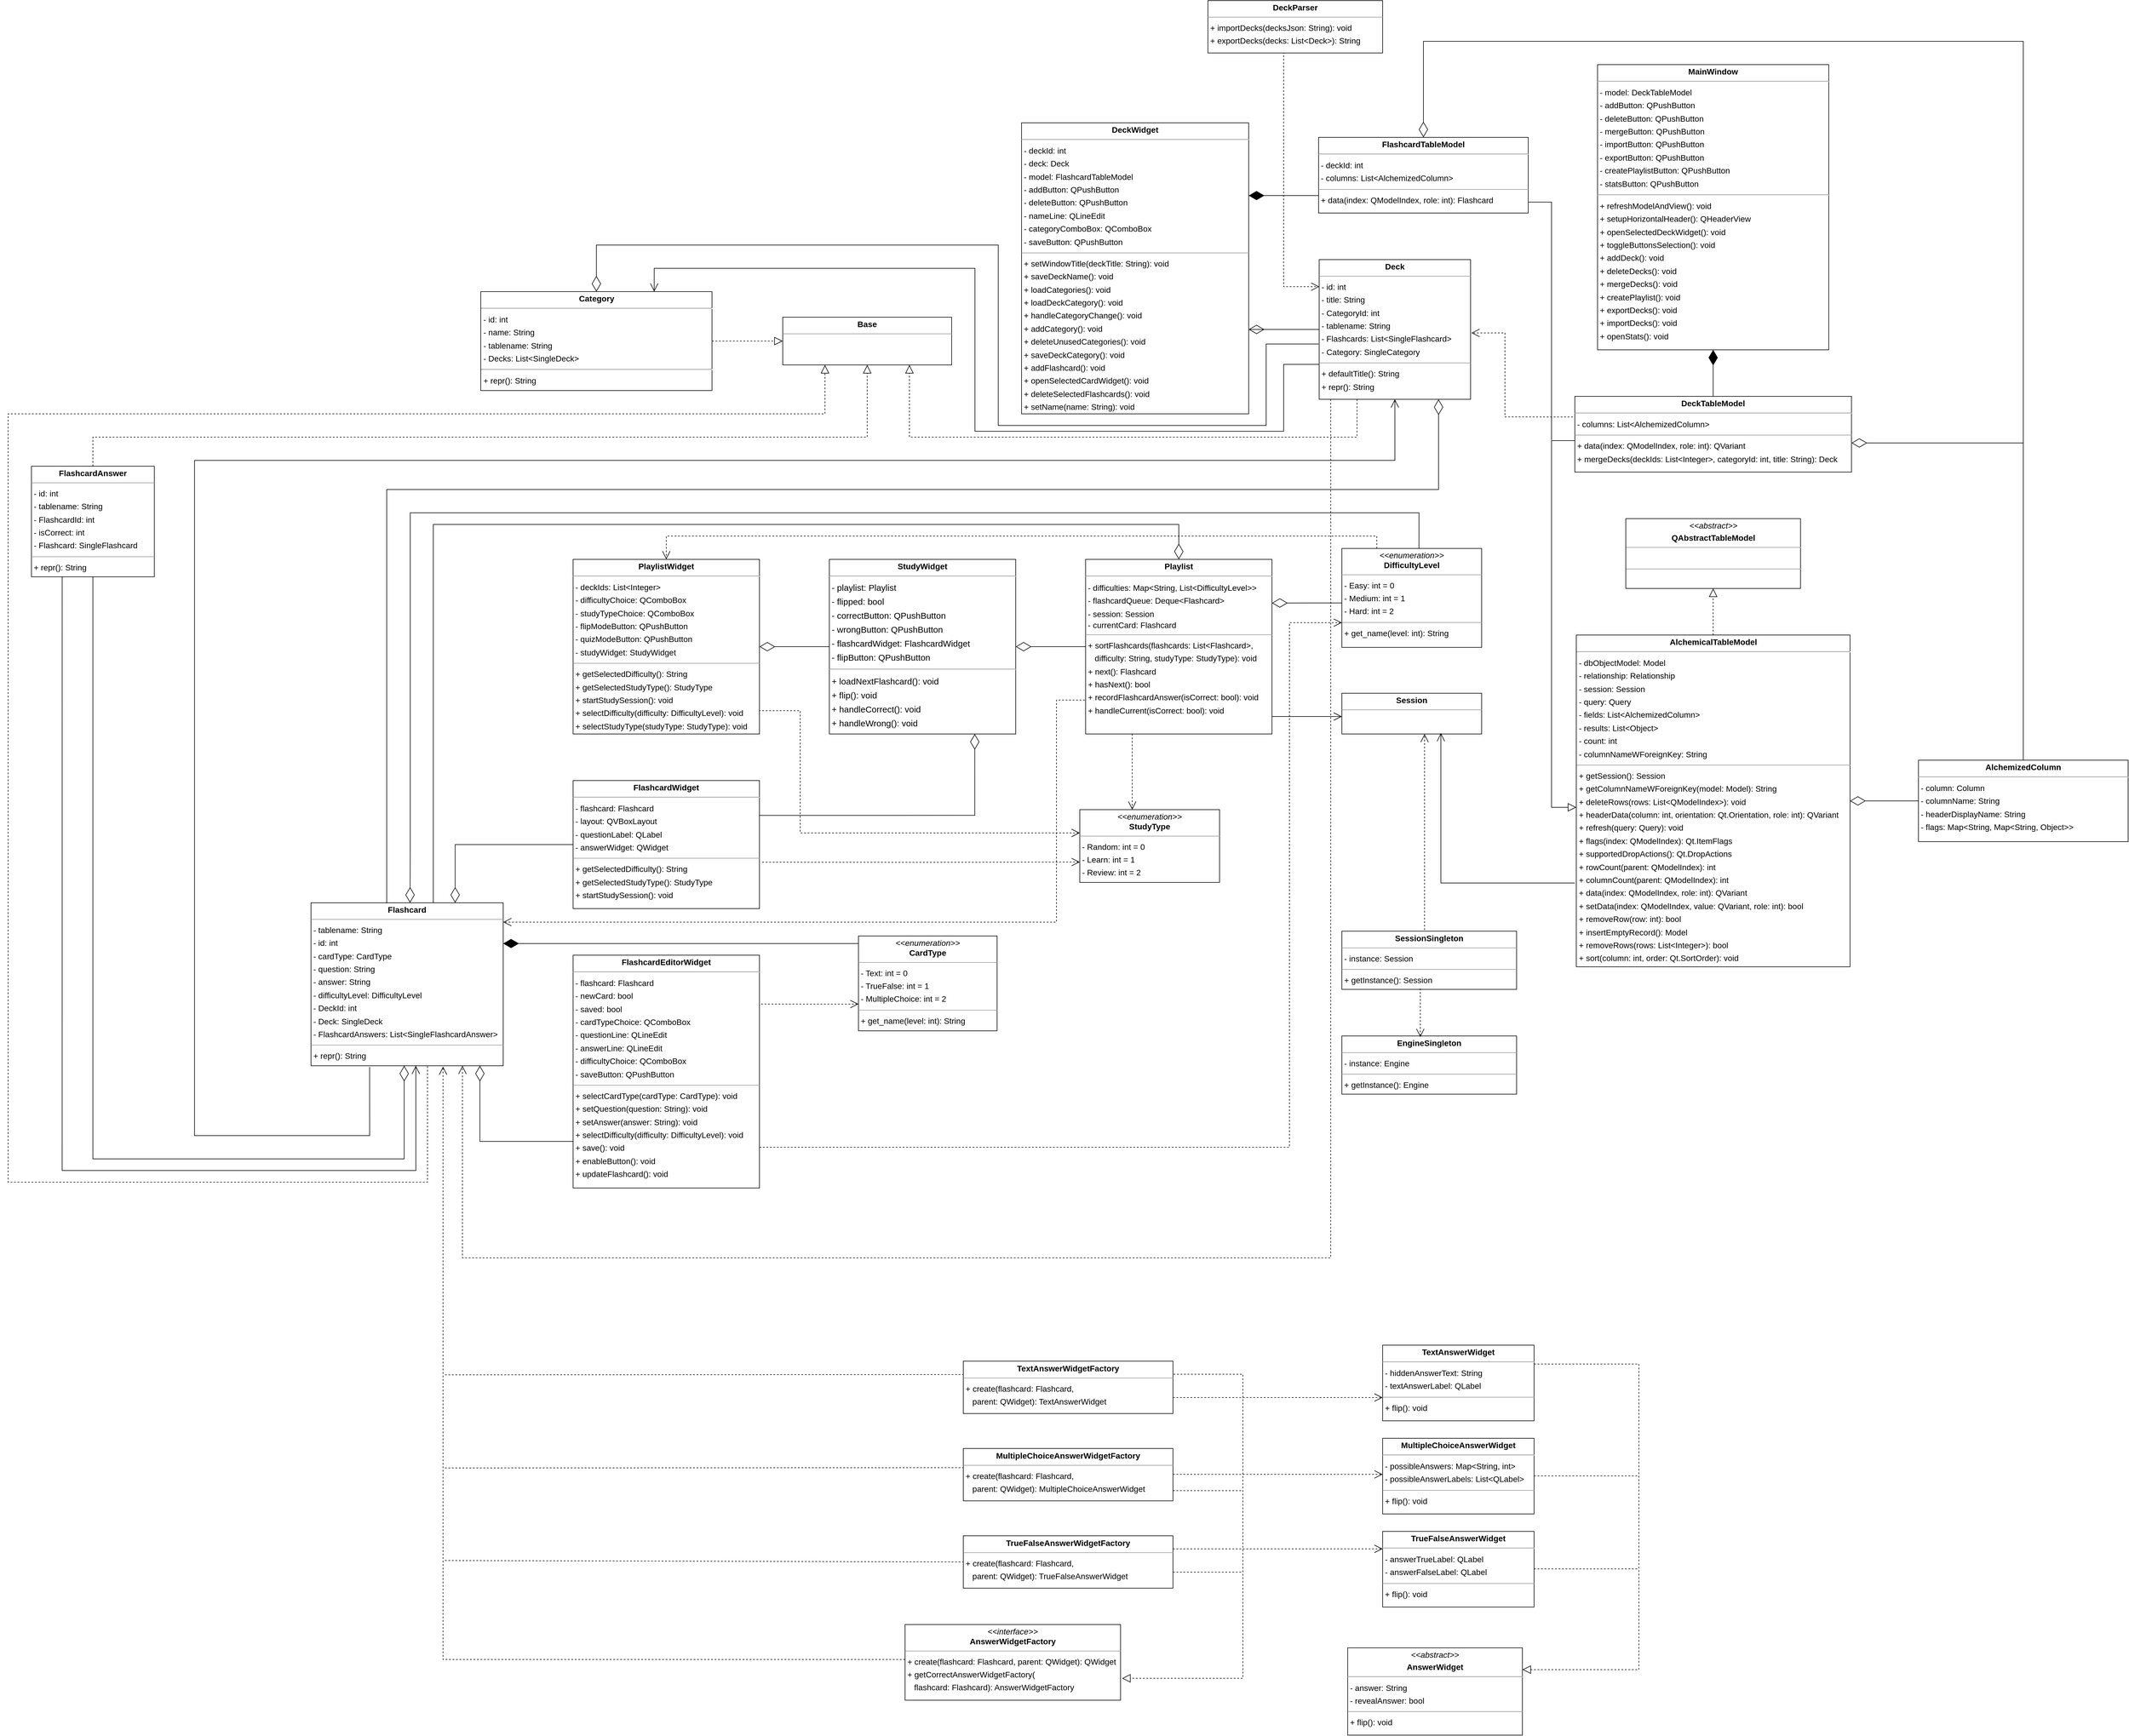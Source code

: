 <mxfile version="22.1.21" type="device">
  <diagram id="2qF3wWJOwKFG08dx_jes" name="Strona-1">
    <mxGraphModel dx="8849" dy="5923" grid="1" gridSize="10" guides="1" tooltips="1" connect="1" arrows="1" fold="1" page="0" pageScale="1" pageWidth="827" pageHeight="1169" background="none" math="0" shadow="0">
      <root>
        <mxCell id="0" />
        <mxCell id="1" parent="0" />
        <mxCell id="node0" value="&lt;p style=&quot;margin:0px;margin-top:4px;text-align:center;&quot;&gt;&lt;b&gt;FlashcardAnswer&lt;/b&gt;&lt;/p&gt;&lt;hr size=&quot;1&quot;&gt;&lt;p style=&quot;margin:0 0 0 4px;line-height:1.6;&quot;&gt;- id: int&lt;/p&gt;&lt;p style=&quot;border-color: var(--border-color); margin: 0px 0px 0px 4px; line-height: 1.6;&quot;&gt;- tablename: String&lt;/p&gt;&lt;p style=&quot;margin:0 0 0 4px;line-height:1.6;&quot;&gt;- FlashcardId: int&lt;/p&gt;&lt;p style=&quot;margin:0 0 0 4px;line-height:1.6;&quot;&gt;- isCorrect: int&lt;/p&gt;&lt;p style=&quot;margin:0 0 0 4px;line-height:1.6;&quot;&gt;&lt;span style=&quot;background-color: initial;&quot;&gt;- Flashcard: SingleFlashcard&lt;/span&gt;&lt;br&gt;&lt;/p&gt;&lt;hr size=&quot;1&quot;&gt;&lt;p style=&quot;margin:0 0 0 4px;line-height:1.6;&quot;&gt;+ repr(): String&lt;br&gt;&lt;/p&gt;" style="verticalAlign=top;align=left;overflow=fill;fontSize=14;fontFamily=Helvetica;html=1;rounded=0;shadow=0;comic=0;labelBackgroundColor=none;strokeWidth=1;" parent="1" vertex="1">
          <mxGeometry x="-6700" y="-3760" width="211" height="190" as="geometry" />
        </mxCell>
        <mxCell id="node5" value="&lt;p style=&quot;margin:0px;margin-top:4px;text-align:center;&quot;&gt;&lt;b&gt;Deck&lt;/b&gt;&lt;/p&gt;&lt;hr size=&quot;1&quot;&gt;&lt;p style=&quot;margin:0 0 0 4px;line-height:1.6;&quot;&gt;- id: int&lt;/p&gt;&lt;p style=&quot;margin:0 0 0 4px;line-height:1.6;&quot;&gt;- title: String&lt;/p&gt;&lt;p style=&quot;margin:0 0 0 4px;line-height:1.6;&quot;&gt;- CategoryId: int&lt;/p&gt;&lt;p style=&quot;margin:0 0 0 4px;line-height:1.6;&quot;&gt;- tablename: String&lt;/p&gt;&lt;p style=&quot;margin:0 0 0 4px;line-height:1.6;&quot;&gt;- Flashcards: List&amp;lt;SingleFlashcard&amp;gt;&lt;/p&gt;&lt;p style=&quot;margin:0 0 0 4px;line-height:1.6;&quot;&gt;- Category: SingleCategory&lt;/p&gt;&lt;hr size=&quot;1&quot;&gt;&lt;p style=&quot;margin:0 0 0 4px;line-height:1.6;&quot;&gt;+ defaultTitle(): String&lt;/p&gt;&lt;p style=&quot;margin:0 0 0 4px;line-height:1.6;&quot;&gt;+ repr(): String&lt;/p&gt;&lt;p style=&quot;margin:0 0 0 4px;line-height:1.6;&quot;&gt;&lt;br&gt;&lt;/p&gt;" style="verticalAlign=top;align=left;overflow=fill;fontSize=14;fontFamily=Helvetica;html=1;rounded=0;shadow=0;comic=0;labelBackgroundColor=none;strokeWidth=1;" parent="1" vertex="1">
          <mxGeometry x="-4489" y="-4115" width="260" height="240" as="geometry" />
        </mxCell>
        <mxCell id="node15" value="&lt;p style=&quot;margin:0px;margin-top:4px;text-align:center;&quot;&gt;&lt;b&gt;Flashcard&lt;/b&gt;&lt;/p&gt;&lt;hr size=&quot;1&quot;&gt;&lt;p style=&quot;border-color: var(--border-color); margin: 0px 0px 0px 4px; line-height: 1.6;&quot;&gt;- tablename: String&lt;/p&gt;&lt;p style=&quot;margin:0 0 0 4px;line-height:1.6;&quot;&gt;- id: int&lt;br&gt;&lt;/p&gt;&lt;p style=&quot;border-color: var(--border-color); margin: 0px 0px 0px 4px; line-height: 1.6;&quot;&gt;&lt;span style=&quot;background-color: initial;&quot;&gt;- cardType: CardType&lt;/span&gt;&lt;br&gt;&lt;/p&gt;&lt;p style=&quot;margin:0 0 0 4px;line-height:1.6;&quot;&gt;- question: String&lt;/p&gt;&lt;p style=&quot;margin:0 0 0 4px;line-height:1.6;&quot;&gt;- answer: String&lt;/p&gt;&lt;p style=&quot;margin:0 0 0 4px;line-height:1.6;&quot;&gt;- difficultyLevel: DifficultyLevel&lt;/p&gt;&lt;p style=&quot;margin:0 0 0 4px;line-height:1.6;&quot;&gt;- DeckId: int&lt;/p&gt;&lt;p style=&quot;margin:0 0 0 4px;line-height:1.6;&quot;&gt;&lt;span style=&quot;background-color: initial;&quot;&gt;- Deck: SingleDeck&lt;/span&gt;&lt;br&gt;&lt;/p&gt;&lt;p style=&quot;margin:0 0 0 4px;line-height:1.6;&quot;&gt;- FlashcardAnswers: List&amp;lt;SingleFlashcardAnswer&amp;gt;&lt;/p&gt;&lt;hr size=&quot;1&quot;&gt;&lt;p style=&quot;margin:0 0 0 4px;line-height:1.6;&quot;&gt;+ repr(): String&lt;/p&gt;" style="verticalAlign=top;align=left;overflow=fill;fontSize=14;fontFamily=Helvetica;html=1;rounded=0;shadow=0;comic=0;labelBackgroundColor=none;strokeWidth=1;" parent="1" vertex="1">
          <mxGeometry x="-6220" y="-3010" width="330" height="280" as="geometry" />
        </mxCell>
        <mxCell id="node2" value="&lt;p style=&quot;margin:0px;margin-top:4px;text-align:center;&quot;&gt;&lt;i&gt;&amp;lt;&amp;lt;interface&amp;gt;&amp;gt;&lt;/i&gt;&lt;br&gt;&lt;b&gt;AnswerWidgetFactory&lt;/b&gt;&lt;br&gt;&lt;/p&gt;&lt;hr size=&quot;1&quot;&gt;&lt;p style=&quot;margin:0 0 0 4px;line-height:1.6;&quot;&gt;+ create(flashcard: Flashcard, parent: QWidget): QWidget&lt;/p&gt;&lt;p style=&quot;margin:0 0 0 4px;line-height:1.6;&quot;&gt;+ getCorrectAnswerWidgetFactory(&lt;/p&gt;&lt;p style=&quot;margin:0 0 0 4px;line-height:1.6;&quot;&gt;&amp;nbsp; &amp;nbsp;flashcard: Flashcard): AnswerWidgetFactory&lt;/p&gt;" style="verticalAlign=top;align=left;overflow=fill;fontSize=14;fontFamily=Helvetica;html=1;rounded=0;shadow=0;comic=0;labelBackgroundColor=none;strokeWidth=1;" parent="1" vertex="1">
          <mxGeometry x="-5200" y="-1770" width="370" height="130" as="geometry" />
        </mxCell>
        <mxCell id="node7" value="&lt;p style=&quot;margin:0px;margin-top:4px;text-align:center;&quot;&gt;&lt;b&gt;TextAnswerWidgetFactory&lt;/b&gt;&lt;br&gt;&lt;/p&gt;&lt;hr size=&quot;1&quot;&gt;&lt;p style=&quot;margin:0 0 0 4px;line-height:1.6;&quot;&gt;+ create(flashcard: Flashcard,&amp;nbsp;&lt;/p&gt;&lt;p style=&quot;margin:0 0 0 4px;line-height:1.6;&quot;&gt;&amp;nbsp; &amp;nbsp;parent: QWidget): TextAnswerWidget&lt;br&gt;&lt;/p&gt;" style="verticalAlign=top;align=left;overflow=fill;fontSize=14;fontFamily=Helvetica;html=1;rounded=0;shadow=0;comic=0;labelBackgroundColor=none;strokeWidth=1;" parent="1" vertex="1">
          <mxGeometry x="-5100" y="-2222.5" width="360" height="90" as="geometry" />
        </mxCell>
        <mxCell id="node12" value="&lt;p style=&quot;margin: 4px 0px 0px; text-align: center;&quot;&gt;&lt;b style=&quot;&quot;&gt;&lt;font style=&quot;font-size: 14px;&quot;&gt;Playlist&lt;/font&gt;&lt;/b&gt;&lt;/p&gt;&lt;hr style=&quot;font-size: 15px;&quot;&gt;&lt;p style=&quot;margin:0 0 0 4px;line-height:1.6;&quot;&gt;&lt;span style=&quot;background-color: initial;&quot;&gt;- difficulties: Map&amp;lt;String, List&amp;lt;DifficultyLevel&amp;gt;&amp;gt;&lt;/span&gt;&lt;br&gt;&lt;/p&gt;&lt;p style=&quot;margin:0 0 0 4px;line-height:1.6;&quot;&gt;&lt;span style=&quot;background-color: initial;&quot;&gt;- flashcardQueue: Deque&amp;lt;Flashcard&amp;gt;&lt;/span&gt;&lt;/p&gt;&lt;p style=&quot;margin:0 0 0 4px;line-height:1.6;&quot;&gt;&lt;span style=&quot;background-color: initial;&quot;&gt;- session: Session&lt;br&gt;&lt;/span&gt;&lt;/p&gt;&lt;div&gt;&lt;span style=&quot;background-color: initial;&quot;&gt;&amp;nbsp;- currentCard: Flashcard&lt;/span&gt;&lt;br&gt;&lt;/div&gt;&lt;hr size=&quot;1&quot;&gt;&lt;p style=&quot;margin:0 0 0 4px;line-height:1.6;&quot;&gt;&lt;span style=&quot;background-color: initial;&quot;&gt;+ sortFlashcards(&lt;/span&gt;&lt;span style=&quot;background-color: initial;&quot;&gt;flashcards: List&amp;lt;Flashcard&amp;gt;,&amp;nbsp;&lt;/span&gt;&lt;/p&gt;&lt;p style=&quot;margin:0 0 0 4px;line-height:1.6;&quot;&gt;&lt;span style=&quot;background-color: initial;&quot;&gt;&amp;nbsp; &amp;nbsp;difficulty: String, studyType: StudyType): void&lt;/span&gt;&lt;/p&gt;&lt;p style=&quot;margin:0 0 0 4px;line-height:1.6;&quot;&gt;&lt;span style=&quot;font-size: 14px;&quot;&gt;+ next(): Flashcard&lt;/span&gt;&lt;/p&gt;&lt;p style=&quot;margin:0 0 0 4px;line-height:1.6;&quot;&gt;&lt;span style=&quot;font-size: 14px;&quot;&gt;+ hasNext(): bool&lt;/span&gt;&lt;/p&gt;&lt;p style=&quot;margin:0 0 0 4px;line-height:1.6;&quot;&gt;&lt;span style=&quot;font-size: 14px;&quot;&gt;+ recordFlashcardAnswer(isCorrect: bool): void&lt;/span&gt;&lt;/p&gt;&lt;p style=&quot;margin:0 0 0 4px;line-height:1.6;&quot;&gt;&lt;span style=&quot;font-size: 14px;&quot;&gt;+ handleCurrent(isCorrect: bool): void&lt;/span&gt;&lt;/p&gt;" style="verticalAlign=top;align=left;overflow=fill;fontSize=14;fontFamily=Helvetica;html=1;rounded=0;shadow=0;comic=0;labelBackgroundColor=none;strokeWidth=1;" parent="1" vertex="1">
          <mxGeometry x="-4890" y="-3600" width="320" height="300" as="geometry" />
        </mxCell>
        <mxCell id="node11" value="&lt;p style=&quot;margin:0px;margin-top:4px;text-align:center;&quot;&gt;&lt;b&gt;MultipleChoiceAnswerWidgetFactory&lt;/b&gt;&lt;br&gt;&lt;/p&gt;&lt;hr size=&quot;1&quot;&gt;&lt;p style=&quot;margin:0 0 0 4px;line-height:1.6;&quot;&gt;+ create(flashcard: Flashcard,&amp;nbsp;&lt;/p&gt;&lt;p style=&quot;margin:0 0 0 4px;line-height:1.6;&quot;&gt;&amp;nbsp; &amp;nbsp;parent: QWidget): MultipleChoiceAnswerWidget&lt;br&gt;&lt;/p&gt;" style="verticalAlign=top;align=left;overflow=fill;fontSize=14;fontFamily=Helvetica;html=1;rounded=0;shadow=0;comic=0;labelBackgroundColor=none;strokeWidth=1;" parent="1" vertex="1">
          <mxGeometry x="-5100" y="-2072.5" width="360" height="90" as="geometry" />
        </mxCell>
        <mxCell id="node8" value="&lt;p style=&quot;margin:0px;margin-top:4px;text-align:center;&quot;&gt;&lt;b&gt;TrueFalseAnswerWidgetFactory&lt;/b&gt;&lt;br&gt;&lt;/p&gt;&lt;hr size=&quot;1&quot;&gt;&lt;p style=&quot;margin:0 0 0 4px;line-height:1.6;&quot;&gt;+ create(flashcard: Flashcard,&amp;nbsp;&lt;/p&gt;&lt;p style=&quot;margin:0 0 0 4px;line-height:1.6;&quot;&gt;&amp;nbsp; &amp;nbsp;parent: QWidget): TrueFalseAnswerWidget&lt;br&gt;&lt;/p&gt;" style="verticalAlign=top;align=left;overflow=fill;fontSize=14;fontFamily=Helvetica;html=1;rounded=0;shadow=0;comic=0;labelBackgroundColor=none;strokeWidth=1;" parent="1" vertex="1">
          <mxGeometry x="-5100" y="-1922.5" width="360" height="90" as="geometry" />
        </mxCell>
        <mxCell id="u6_E3_LglrMNd0Vg82D5-1" style="edgeStyle=orthogonalEdgeStyle;rounded=0;orthogonalLoop=1;jettySize=auto;html=1;exitX=0.5;exitY=1;exitDx=0;exitDy=0;" parent="1" source="node15" target="node15" edge="1">
          <mxGeometry relative="1" as="geometry" />
        </mxCell>
        <mxCell id="u6_E3_LglrMNd0Vg82D5-2" value="&lt;p style=&quot;margin:0px;margin-top:4px;text-align:center;&quot;&gt;&lt;b&gt;EngineSingleton&lt;/b&gt;&lt;br&gt;&lt;/p&gt;&lt;hr size=&quot;1&quot;&gt;&lt;p style=&quot;margin:0 0 0 4px;line-height:1.6;&quot;&gt;- instance: Engine&lt;/p&gt;&lt;hr size=&quot;1&quot;&gt;&lt;p style=&quot;margin:0 0 0 4px;line-height:1.6;&quot;&gt;+ getInstance(): Engine&lt;br&gt;&lt;/p&gt;" style="verticalAlign=top;align=left;overflow=fill;fontSize=14;fontFamily=Helvetica;html=1;rounded=0;shadow=0;comic=0;labelBackgroundColor=none;strokeWidth=1;" parent="1" vertex="1">
          <mxGeometry x="-4450" y="-2781.22" width="300" height="100" as="geometry" />
        </mxCell>
        <mxCell id="u6_E3_LglrMNd0Vg82D5-4" value="&lt;p style=&quot;margin:0px;margin-top:4px;text-align:center;&quot;&gt;&lt;b&gt;SessionSingleton&lt;/b&gt;&lt;br&gt;&lt;/p&gt;&lt;hr size=&quot;1&quot;&gt;&lt;p style=&quot;margin:0 0 0 4px;line-height:1.6;&quot;&gt;- instance: Session&lt;/p&gt;&lt;hr size=&quot;1&quot;&gt;&lt;p style=&quot;margin:0 0 0 4px;line-height:1.6;&quot;&gt;+ getInstance(): Session&lt;br&gt;&lt;/p&gt;" style="verticalAlign=top;align=left;overflow=fill;fontSize=14;fontFamily=Helvetica;html=1;rounded=0;shadow=0;comic=0;labelBackgroundColor=none;strokeWidth=1;" parent="1" vertex="1">
          <mxGeometry x="-4450" y="-2961.22" width="300" height="100" as="geometry" />
        </mxCell>
        <mxCell id="u6_E3_LglrMNd0Vg82D5-6" value="&lt;p style=&quot;margin:0px;margin-top:4px;text-align:center;&quot;&gt;&lt;b&gt;PlaylistWidget&lt;/b&gt;&lt;br&gt;&lt;/p&gt;&lt;hr&gt;&lt;p style=&quot;margin:0 0 0 4px;line-height:1.6;&quot;&gt;&lt;span style=&quot;background-color: initial;&quot;&gt;- deckIds: List&amp;lt;Integer&amp;gt;&lt;/span&gt;&lt;br&gt;&lt;/p&gt;&lt;p style=&quot;margin:0 0 0 4px;line-height:1.6;&quot;&gt;- difficultyChoice: QComboBox&lt;/p&gt;&lt;p style=&quot;margin:0 0 0 4px;line-height:1.6;&quot;&gt;- studyTypeChoice: QComboBox&lt;/p&gt;&lt;p style=&quot;margin:0 0 0 4px;line-height:1.6;&quot;&gt;- flipModeButton: QPushButton&lt;/p&gt;&lt;p style=&quot;margin:0 0 0 4px;line-height:1.6;&quot;&gt;- quizModeButton: QPushButton&lt;/p&gt;&lt;p style=&quot;margin:0 0 0 4px;line-height:1.6;&quot;&gt;- studyWidget: StudyWidget&lt;/p&gt;&lt;hr size=&quot;1&quot;&gt;&lt;p style=&quot;margin:0 0 0 4px;line-height:1.6;&quot;&gt;+ getSelectedDifficulty(): String&lt;/p&gt;&lt;p style=&quot;margin:0 0 0 4px;line-height:1.6;&quot;&gt;+ getSelectedStudyType(): StudyType&lt;/p&gt;&lt;p style=&quot;margin:0 0 0 4px;line-height:1.6;&quot;&gt;+ startStudySession(): void&lt;/p&gt;&lt;p style=&quot;margin:0 0 0 4px;line-height:1.6;&quot;&gt;+ selectDifficulty(difficulty: DifficultyLevel): void&lt;/p&gt;&lt;p style=&quot;margin:0 0 0 4px;line-height:1.6;&quot;&gt;+ selectStudyType(studyType: StudyType): void&lt;/p&gt;" style="verticalAlign=top;align=left;overflow=fill;fontSize=14;fontFamily=Helvetica;html=1;rounded=0;shadow=0;comic=0;labelBackgroundColor=none;strokeWidth=1;" parent="1" vertex="1">
          <mxGeometry x="-5770" y="-3600" width="320" height="300" as="geometry" />
        </mxCell>
        <mxCell id="u6_E3_LglrMNd0Vg82D5-7" value="&lt;p style=&quot;margin:0px;margin-top:4px;text-align:center;&quot;&gt;&lt;b&gt;MainWindow&lt;/b&gt;&lt;br&gt;&lt;/p&gt;&lt;hr&gt;&lt;p style=&quot;margin:0 0 0 4px;line-height:1.6;&quot;&gt;&lt;/p&gt;&lt;p style=&quot;margin:0 0 0 4px;line-height:1.6;&quot;&gt;- model: DeckTableModel&lt;/p&gt;&lt;p style=&quot;margin:0 0 0 4px;line-height:1.6;&quot;&gt;&lt;span style=&quot;background-color: initial;&quot;&gt;- addButton: QPushButton&lt;/span&gt;&lt;br&gt;&lt;/p&gt;&lt;p style=&quot;margin:0 0 0 4px;line-height:1.6;&quot;&gt;- deleteButton: QPushButton&lt;/p&gt;&lt;p style=&quot;margin:0 0 0 4px;line-height:1.6;&quot;&gt;- mergeButton: QPushButton&lt;/p&gt;&lt;p style=&quot;margin:0 0 0 4px;line-height:1.6;&quot;&gt;- importButton: QPushButton&lt;/p&gt;&lt;p style=&quot;margin:0 0 0 4px;line-height:1.6;&quot;&gt;- exportButton: QPushButton&lt;/p&gt;&lt;p style=&quot;margin:0 0 0 4px;line-height:1.6;&quot;&gt;- createPlaylistButton: QPushButton&lt;/p&gt;&lt;p style=&quot;margin:0 0 0 4px;line-height:1.6;&quot;&gt;- statsButton: QPushButton&lt;/p&gt;&lt;hr&gt;&lt;p style=&quot;margin:0 0 0 4px;line-height:1.6;&quot;&gt;&lt;span style=&quot;background-color: initial;&quot;&gt;+ refreshModelAndView(): void&lt;/span&gt;&lt;br&gt;&lt;/p&gt;&lt;p style=&quot;margin:0 0 0 4px;line-height:1.6;&quot;&gt;+ setupHorizontalHeader(): QHeaderView&lt;/p&gt;&lt;p style=&quot;margin:0 0 0 4px;line-height:1.6;&quot;&gt;+ openSelectedDeckWidget(): void&lt;/p&gt;&lt;p style=&quot;margin:0 0 0 4px;line-height:1.6;&quot;&gt;+ toggleButtonsSelection(): void&lt;/p&gt;&lt;p style=&quot;margin:0 0 0 4px;line-height:1.6;&quot;&gt;+ addDeck(): void&lt;/p&gt;&lt;p style=&quot;margin:0 0 0 4px;line-height:1.6;&quot;&gt;+ deleteDecks(): void&lt;/p&gt;&lt;p style=&quot;margin:0 0 0 4px;line-height:1.6;&quot;&gt;+ mergeDecks(): void&lt;/p&gt;&lt;p style=&quot;margin:0 0 0 4px;line-height:1.6;&quot;&gt;+ createPlaylist(): void&lt;/p&gt;&lt;p style=&quot;margin:0 0 0 4px;line-height:1.6;&quot;&gt;+ exportDecks(): void&lt;/p&gt;&lt;p style=&quot;margin:0 0 0 4px;line-height:1.6;&quot;&gt;+ importDecks(): void&lt;/p&gt;&lt;p style=&quot;margin:0 0 0 4px;line-height:1.6;&quot;&gt;+ openStats(): void&lt;/p&gt;" style="verticalAlign=top;align=left;overflow=fill;fontSize=14;fontFamily=Helvetica;html=1;rounded=0;shadow=0;comic=0;labelBackgroundColor=none;strokeWidth=1;" parent="1" vertex="1">
          <mxGeometry x="-4011" y="-4450" width="397" height="490" as="geometry" />
        </mxCell>
        <mxCell id="u6_E3_LglrMNd0Vg82D5-8" style="edgeStyle=orthogonalEdgeStyle;rounded=0;orthogonalLoop=1;jettySize=auto;html=1;exitX=0.5;exitY=1;exitDx=0;exitDy=0;" parent="1" source="u6_E3_LglrMNd0Vg82D5-7" target="u6_E3_LglrMNd0Vg82D5-7" edge="1">
          <mxGeometry relative="1" as="geometry" />
        </mxCell>
        <mxCell id="u6_E3_LglrMNd0Vg82D5-9" value="&lt;p style=&quot;margin:0px;margin-top:4px;text-align:center;&quot;&gt;&lt;b&gt;FlashcardWidget&lt;/b&gt;&lt;br&gt;&lt;/p&gt;&lt;hr&gt;&lt;p style=&quot;margin:0 0 0 4px;line-height:1.6;&quot;&gt;- flashcard: Flashcard&lt;/p&gt;&lt;p style=&quot;margin:0 0 0 4px;line-height:1.6;&quot;&gt;- layout: QVBoxLayout&lt;/p&gt;&lt;p style=&quot;margin:0 0 0 4px;line-height:1.6;&quot;&gt;- questionLabel: QLabel&lt;/p&gt;&lt;p style=&quot;margin:0 0 0 4px;line-height:1.6;&quot;&gt;- answerWidget: QWidget&lt;/p&gt;&lt;hr size=&quot;1&quot;&gt;&lt;p style=&quot;margin:0 0 0 4px;line-height:1.6;&quot;&gt;&lt;span style=&quot;background-color: initial;&quot;&gt;+ getSelectedDifficulty(): String&lt;/span&gt;&lt;br&gt;&lt;/p&gt;&lt;p style=&quot;margin:0 0 0 4px;line-height:1.6;&quot;&gt;+ getSelectedStudyType(): StudyType&lt;/p&gt;&lt;p style=&quot;margin:0 0 0 4px;line-height:1.6;&quot;&gt;+ startStudySession(): void&lt;/p&gt;&lt;p style=&quot;margin:0 0 0 4px;line-height:1.6;&quot;&gt;&lt;br&gt;&lt;/p&gt;" style="verticalAlign=top;align=left;overflow=fill;fontSize=14;fontFamily=Helvetica;html=1;rounded=0;shadow=0;comic=0;labelBackgroundColor=none;strokeWidth=1;" parent="1" vertex="1">
          <mxGeometry x="-5770" y="-3220" width="320" height="220" as="geometry" />
        </mxCell>
        <mxCell id="u6_E3_LglrMNd0Vg82D5-10" value="&lt;p style=&quot;margin:0px;margin-top:4px;text-align:center;&quot;&gt;&lt;b&gt;FlashcardTableModel&lt;/b&gt;&lt;br&gt;&lt;/p&gt;&lt;hr&gt;&lt;p style=&quot;margin:0 0 0 4px;line-height:1.6;&quot;&gt;- deckId: int&lt;/p&gt;&lt;p style=&quot;margin:0 0 0 4px;line-height:1.6;&quot;&gt;&lt;span style=&quot;background-color: initial;&quot;&gt;- columns: List&amp;lt;AlchemizedColumn&amp;gt;&lt;/span&gt;&lt;/p&gt;&lt;hr size=&quot;1&quot;&gt;&lt;p style=&quot;margin:0 0 0 4px;line-height:1.6;&quot;&gt;&lt;span style=&quot;background-color: initial;&quot;&gt;+ data(index: QModelIndex, role: int): Flashcard&lt;/span&gt;&lt;/p&gt;" style="verticalAlign=top;align=left;overflow=fill;fontSize=14;fontFamily=Helvetica;html=1;rounded=0;shadow=0;comic=0;labelBackgroundColor=none;strokeWidth=1;" parent="1" vertex="1">
          <mxGeometry x="-4490" y="-4325" width="360" height="130" as="geometry" />
        </mxCell>
        <mxCell id="u6_E3_LglrMNd0Vg82D5-11" value="&lt;p style=&quot;margin: 4px 0px 0px; text-align: center; line-height: 120%;&quot;&gt;&lt;b&gt;FlashcardEditorWidget&lt;/b&gt;&lt;br&gt;&lt;/p&gt;&lt;hr&gt;&lt;p style=&quot;margin:0 0 0 4px;line-height:1.6;&quot;&gt;- flashcard: Flashcard&lt;/p&gt;&lt;p style=&quot;margin:0 0 0 4px;line-height:1.6;&quot;&gt;- newCard: bool&lt;/p&gt;&lt;p style=&quot;margin:0 0 0 4px;line-height:1.6;&quot;&gt;- saved: bool&lt;/p&gt;&lt;p style=&quot;margin:0 0 0 4px;line-height:1.6;&quot;&gt;- cardTypeChoice: QComboBox&lt;/p&gt;&lt;p style=&quot;margin:0 0 0 4px;line-height:1.6;&quot;&gt;- questionLine: QLineEdit&lt;/p&gt;&lt;p style=&quot;margin:0 0 0 4px;line-height:1.6;&quot;&gt;- answerLine: QLineEdit&lt;/p&gt;&lt;p style=&quot;margin:0 0 0 4px;line-height:1.6;&quot;&gt;- difficultyChoice: QComboBox&lt;/p&gt;&lt;p style=&quot;margin:0 0 0 4px;line-height:1.6;&quot;&gt;- saveButton: QPushButton&lt;/p&gt;&lt;hr size=&quot;1&quot;&gt;&lt;p style=&quot;margin:0 0 0 4px;line-height:1.6;&quot;&gt;&lt;span style=&quot;background-color: initial;&quot;&gt;+ selectCardType(cardType: CardType): void&lt;/span&gt;&lt;/p&gt;&lt;p style=&quot;margin:0 0 0 4px;line-height:1.6;&quot;&gt;+ setQuestion(question: String): void&lt;/p&gt;&lt;p style=&quot;margin:0 0 0 4px;line-height:1.6;&quot;&gt;+ setAnswer(answer: String): void&lt;/p&gt;&lt;p style=&quot;margin:0 0 0 4px;line-height:1.6;&quot;&gt;+ selectDifficulty(difficulty: DifficultyLevel): void&lt;/p&gt;&lt;p style=&quot;margin:0 0 0 4px;line-height:1.6;&quot;&gt;+ save(): void&lt;/p&gt;&lt;p style=&quot;margin:0 0 0 4px;line-height:1.6;&quot;&gt;+ enableButton(): void&lt;/p&gt;&lt;p style=&quot;margin:0 0 0 4px;line-height:1.6;&quot;&gt;&lt;span style=&quot;background-color: initial;&quot;&gt;+ updateFlashcard(): void&lt;/span&gt;&lt;/p&gt;" style="verticalAlign=top;align=left;overflow=fill;fontSize=14;fontFamily=Helvetica;html=1;rounded=0;shadow=0;comic=0;labelBackgroundColor=none;strokeWidth=1;" parent="1" vertex="1">
          <mxGeometry x="-5770" y="-2920" width="320" height="400" as="geometry" />
        </mxCell>
        <mxCell id="u6_E3_LglrMNd0Vg82D5-15" value="&lt;p style=&quot;margin:0px;margin-top:4px;text-align:center;&quot;&gt;&lt;i&gt;&amp;lt;&amp;lt;enumeration&amp;gt;&amp;gt;&lt;/i&gt;&lt;br&gt;&lt;b&gt;DifficultyLevel&lt;/b&gt;&lt;br&gt;&lt;/p&gt;&lt;hr size=&quot;1&quot;&gt;&lt;p style=&quot;margin:0 0 0 4px;line-height:1.6;&quot;&gt;- Easy: int = 0&lt;/p&gt;&lt;p style=&quot;margin:0 0 0 4px;line-height:1.6;&quot;&gt;- Medium: int = 1&lt;/p&gt;&lt;p style=&quot;margin:0 0 0 4px;line-height:1.6;&quot;&gt;- Hard: int = 2&lt;/p&gt;&lt;hr size=&quot;1&quot;&gt;&lt;p style=&quot;margin:0 0 0 4px;line-height:1.6;&quot;&gt;+ get_name(level: int): String&lt;br&gt;&lt;/p&gt;" style="verticalAlign=top;align=left;overflow=fill;fontSize=14;fontFamily=Helvetica;html=1;rounded=0;shadow=0;comic=0;labelBackgroundColor=none;strokeWidth=1;" parent="1" vertex="1">
          <mxGeometry x="-4450" y="-3618.75" width="240" height="170" as="geometry" />
        </mxCell>
        <mxCell id="u6_E3_LglrMNd0Vg82D5-16" value="&lt;p style=&quot;margin:0px;margin-top:4px;text-align:center;&quot;&gt;&lt;i&gt;&amp;lt;&amp;lt;enumeration&amp;gt;&amp;gt;&lt;/i&gt;&lt;br&gt;&lt;b&gt;CardType&lt;/b&gt;&lt;br&gt;&lt;/p&gt;&lt;hr size=&quot;1&quot;&gt;&lt;p style=&quot;margin:0 0 0 4px;line-height:1.6;&quot;&gt;- Text: int = 0&lt;/p&gt;&lt;p style=&quot;margin:0 0 0 4px;line-height:1.6;&quot;&gt;- TrueFalse: int = 1&lt;/p&gt;&lt;p style=&quot;margin:0 0 0 4px;line-height:1.6;&quot;&gt;- MultipleChoice: int = 2&lt;/p&gt;&lt;hr size=&quot;1&quot;&gt;&lt;p style=&quot;margin:0 0 0 4px;line-height:1.6;&quot;&gt;+ get_name(level: int): String&lt;br&gt;&lt;/p&gt;" style="verticalAlign=top;align=left;overflow=fill;fontSize=14;fontFamily=Helvetica;html=1;rounded=0;shadow=0;comic=0;labelBackgroundColor=none;strokeWidth=1;" parent="1" vertex="1">
          <mxGeometry x="-5280" y="-2953" width="238" height="163" as="geometry" />
        </mxCell>
        <mxCell id="u6_E3_LglrMNd0Vg82D5-20" value="&lt;p style=&quot;margin:0px;margin-top:4px;text-align:center;&quot;&gt;&lt;i&gt;&amp;lt;&amp;lt;enumeration&amp;gt;&amp;gt;&lt;/i&gt;&lt;br&gt;&lt;b&gt;StudyType&lt;/b&gt;&lt;br&gt;&lt;/p&gt;&lt;hr size=&quot;1&quot;&gt;&lt;p style=&quot;margin:0 0 0 4px;line-height:1.6;&quot;&gt;- Random: int = 0&lt;/p&gt;&lt;p style=&quot;margin:0 0 0 4px;line-height:1.6;&quot;&gt;- Learn: int = 1&lt;/p&gt;&lt;p style=&quot;margin:0 0 0 4px;line-height:1.6;&quot;&gt;- Review: int = 2&lt;/p&gt;" style="verticalAlign=top;align=left;overflow=fill;fontSize=14;fontFamily=Helvetica;html=1;rounded=0;shadow=0;comic=0;labelBackgroundColor=none;strokeWidth=1;" parent="1" vertex="1">
          <mxGeometry x="-4900" y="-3170" width="240" height="125" as="geometry" />
        </mxCell>
        <mxCell id="u6_E3_LglrMNd0Vg82D5-21" value="&lt;p style=&quot;margin:0px;margin-top:4px;text-align:center;&quot;&gt;&lt;b&gt;DeckParser&lt;/b&gt;&lt;br&gt;&lt;/p&gt;&lt;hr size=&quot;1&quot;&gt;&lt;p style=&quot;margin:0 0 0 4px;line-height:1.6;&quot;&gt;&lt;/p&gt;&lt;p style=&quot;margin:0 0 0 4px;line-height:1.6;&quot;&gt;+ importDecks(decksJson: String): void&lt;/p&gt;&lt;p style=&quot;margin:0 0 0 4px;line-height:1.6;&quot;&gt;+ exportDecks(decks: List&amp;lt;Deck&amp;gt;): String&lt;/p&gt;" style="verticalAlign=top;align=left;overflow=fill;fontSize=14;fontFamily=Helvetica;html=1;rounded=0;shadow=0;comic=0;labelBackgroundColor=none;strokeWidth=1;" parent="1" vertex="1">
          <mxGeometry x="-4680" y="-4560" width="300" height="90" as="geometry" />
        </mxCell>
        <mxCell id="u6_E3_LglrMNd0Vg82D5-22" value="&lt;p style=&quot;margin:0px;margin-top:4px;text-align:center;&quot;&gt;&lt;b&gt;DeckWidget&lt;/b&gt;&lt;br&gt;&lt;/p&gt;&lt;hr&gt;&lt;p style=&quot;margin:0 0 0 4px;line-height:1.6;&quot;&gt;- deckId: int&lt;/p&gt;&lt;p style=&quot;margin:0 0 0 4px;line-height:1.6;&quot;&gt;&lt;span style=&quot;background-color: initial;&quot;&gt;- deck: Deck&lt;/span&gt;&lt;br&gt;&lt;/p&gt;&lt;p style=&quot;margin:0 0 0 4px;line-height:1.6;&quot;&gt;- model: FlashcardTableModel&lt;/p&gt;&lt;p style=&quot;margin:0 0 0 4px;line-height:1.6;&quot;&gt;&lt;span style=&quot;background-color: initial;&quot;&gt;- addButton: QPushButton&lt;/span&gt;&lt;br&gt;&lt;/p&gt;&lt;p style=&quot;margin:0 0 0 4px;line-height:1.6;&quot;&gt;- deleteButton: QPushButton&lt;/p&gt;&lt;p style=&quot;margin:0 0 0 4px;line-height:1.6;&quot;&gt;- nameLine: QLineEdit&lt;/p&gt;&lt;p style=&quot;margin:0 0 0 4px;line-height:1.6;&quot;&gt;- categoryComboBox: QComboBox&lt;/p&gt;&lt;p style=&quot;margin:0 0 0 4px;line-height:1.6;&quot;&gt;- saveButton: QPushButton&lt;/p&gt;&lt;hr size=&quot;1&quot;&gt;&lt;p style=&quot;margin:0 0 0 4px;line-height:1.6;&quot;&gt;&lt;span style=&quot;background-color: initial;&quot;&gt;+ setWindowTitle(deckTitle: String): void&lt;/span&gt;&lt;br&gt;&lt;/p&gt;&lt;p style=&quot;margin:0 0 0 4px;line-height:1.6;&quot;&gt;&lt;span style=&quot;background-color: initial;&quot;&gt;+ saveDeckName(): void&lt;/span&gt;&lt;br&gt;&lt;/p&gt;&lt;p style=&quot;margin:0 0 0 4px;line-height:1.6;&quot;&gt;+ loadCategories(): void&lt;/p&gt;&lt;p style=&quot;margin:0 0 0 4px;line-height:1.6;&quot;&gt;&lt;span style=&quot;background-color: initial;&quot;&gt;+ loadDeckCategory(): void&lt;/span&gt;&lt;br&gt;&lt;/p&gt;&lt;p style=&quot;margin:0 0 0 4px;line-height:1.6;&quot;&gt;+ handleCategoryChange(): void&lt;/p&gt;&lt;p style=&quot;margin:0 0 0 4px;line-height:1.6;&quot;&gt;+ addCategory(): void&lt;/p&gt;&lt;p style=&quot;margin:0 0 0 4px;line-height:1.6;&quot;&gt;+ deleteUnusedCategories(): void&lt;/p&gt;&lt;p style=&quot;margin:0 0 0 4px;line-height:1.6;&quot;&gt;+ saveDeckCategory(): void&lt;/p&gt;&lt;p style=&quot;margin:0 0 0 4px;line-height:1.6;&quot;&gt;+ addFlashcard(): void&lt;/p&gt;&lt;p style=&quot;margin:0 0 0 4px;line-height:1.6;&quot;&gt;+ openSelectedCardWidget(): void&lt;/p&gt;&lt;p style=&quot;margin:0 0 0 4px;line-height:1.6;&quot;&gt;+ deleteSelectedFlashcards(): void&lt;/p&gt;&lt;p style=&quot;margin:0 0 0 4px;line-height:1.6;&quot;&gt;+ setName(name: String): void&lt;/p&gt;" style="verticalAlign=top;align=left;overflow=fill;fontSize=14;fontFamily=Helvetica;html=1;rounded=0;shadow=0;comic=0;labelBackgroundColor=none;strokeWidth=1;" parent="1" vertex="1">
          <mxGeometry x="-5000" y="-4350" width="390" height="500" as="geometry" />
        </mxCell>
        <mxCell id="u6_E3_LglrMNd0Vg82D5-24" value="&lt;p style=&quot;margin:0px;margin-top:4px;text-align:center;&quot;&gt;&lt;b&gt;DeckTableModel&lt;/b&gt;&lt;br&gt;&lt;/p&gt;&lt;hr&gt;&lt;p style=&quot;margin:0 0 0 4px;line-height:1.6;&quot;&gt;&lt;span style=&quot;background-color: initial;&quot;&gt;- columns: List&amp;lt;AlchemizedColumn&amp;gt;&lt;/span&gt;&lt;br&gt;&lt;/p&gt;&lt;hr size=&quot;1&quot;&gt;&lt;p style=&quot;margin:0 0 0 4px;line-height:1.6;&quot;&gt;&lt;span style=&quot;background-color: initial;&quot;&gt;+ data(index: QModelIndex, role: int): QVariant&lt;/span&gt;&lt;br&gt;&lt;/p&gt;&lt;p style=&quot;margin:0 0 0 4px;line-height:1.6;&quot;&gt;+ mergeDecks(deckIds: List&amp;lt;Integer&amp;gt;, categoryId: int, title: String): Deck&lt;/p&gt;&lt;p style=&quot;margin:0 0 0 4px;line-height:1.6;&quot;&gt;&lt;br&gt;&lt;/p&gt;" style="verticalAlign=top;align=left;overflow=fill;fontSize=14;fontFamily=Helvetica;html=1;rounded=0;shadow=0;comic=0;labelBackgroundColor=none;strokeWidth=1;" parent="1" vertex="1">
          <mxGeometry x="-4050" y="-3880" width="475" height="130" as="geometry" />
        </mxCell>
        <mxCell id="u6_E3_LglrMNd0Vg82D5-27" value="&lt;p style=&quot;margin: 4px 0px 0px; text-align: center;&quot;&gt;&lt;font style=&quot;font-size: 14px;&quot;&gt;&lt;i style=&quot;border-color: var(--border-color);&quot;&gt;&amp;lt;&amp;lt;abstract&amp;gt;&amp;gt;&lt;/i&gt;&lt;b style=&quot;&quot;&gt;&lt;br&gt;&lt;/b&gt;&lt;/font&gt;&lt;/p&gt;&lt;p style=&quot;margin: 4px 0px 0px; text-align: center;&quot;&gt;&lt;font style=&quot;font-size: 14px;&quot;&gt;&lt;b&gt;AnswerWidget&lt;/b&gt;&lt;br&gt;&lt;/font&gt;&lt;/p&gt;&lt;hr style=&quot;&quot;&gt;&lt;p style=&quot;margin: 0px 0px 0px 4px; line-height: 1.6;&quot;&gt;&lt;font style=&quot;font-size: 14px;&quot;&gt;- answer: String&lt;/font&gt;&lt;/p&gt;&lt;p style=&quot;margin: 0px 0px 0px 4px; line-height: 1.6;&quot;&gt;&lt;font style=&quot;font-size: 14px;&quot;&gt;- revealAnswer: bool&lt;/font&gt;&lt;/p&gt;&lt;hr style=&quot;&quot; size=&quot;1&quot;&gt;&lt;p style=&quot;margin: 0px 0px 0px 4px; line-height: 1.6;&quot;&gt;&lt;font style=&quot;font-size: 14px;&quot;&gt;+ flip(): void&lt;/font&gt;&lt;/p&gt;" style="verticalAlign=top;align=left;overflow=fill;fontSize=14;fontFamily=Helvetica;html=1;rounded=0;shadow=0;comic=0;labelBackgroundColor=none;strokeWidth=1;" parent="1" vertex="1">
          <mxGeometry x="-4440" y="-1730" width="300" height="150" as="geometry" />
        </mxCell>
        <mxCell id="u6_E3_LglrMNd0Vg82D5-28" value="&lt;p style=&quot;margin:0px;margin-top:4px;text-align:center;&quot;&gt;&lt;b&gt;TextAnswerWidget&lt;/b&gt;&lt;br&gt;&lt;/p&gt;&lt;hr&gt;&lt;p style=&quot;margin:0 0 0 4px;line-height:1.6;&quot;&gt;- hiddenAnswerText: String&lt;/p&gt;&lt;p style=&quot;margin:0 0 0 4px;line-height:1.6;&quot;&gt;- textAnswerLabel: QLabel&lt;/p&gt;&lt;hr size=&quot;1&quot;&gt;&lt;p style=&quot;margin:0 0 0 4px;line-height:1.6;&quot;&gt;+ flip(): void&lt;br&gt;&lt;/p&gt;&lt;p style=&quot;margin:0 0 0 4px;line-height:1.6;&quot;&gt;&lt;br&gt;&lt;/p&gt;" style="verticalAlign=top;align=left;overflow=fill;fontSize=14;fontFamily=Helvetica;html=1;rounded=0;shadow=0;comic=0;labelBackgroundColor=none;strokeWidth=1;" parent="1" vertex="1">
          <mxGeometry x="-4380" y="-2250" width="260" height="130" as="geometry" />
        </mxCell>
        <mxCell id="u6_E3_LglrMNd0Vg82D5-29" value="&lt;p style=&quot;margin:0px;margin-top:4px;text-align:center;&quot;&gt;&lt;b&gt;Tru&lt;/b&gt;&lt;b&gt;eFalseAnswerWidget&lt;/b&gt;&lt;br&gt;&lt;/p&gt;&lt;hr&gt;&lt;p style=&quot;margin:0 0 0 4px;line-height:1.6;&quot;&gt;- answerTrueLabel: QLabel&lt;/p&gt;&lt;p style=&quot;margin:0 0 0 4px;line-height:1.6;&quot;&gt;- answerFalseLabel: QLabel&lt;/p&gt;&lt;hr size=&quot;1&quot;&gt;&lt;p style=&quot;margin:0 0 0 4px;line-height:1.6;&quot;&gt;+ flip(): void&lt;br&gt;&lt;/p&gt;" style="verticalAlign=top;align=left;overflow=fill;fontSize=14;fontFamily=Helvetica;html=1;rounded=0;shadow=0;comic=0;labelBackgroundColor=none;strokeWidth=1;" parent="1" vertex="1">
          <mxGeometry x="-4380" y="-1930" width="260" height="130" as="geometry" />
        </mxCell>
        <mxCell id="u6_E3_LglrMNd0Vg82D5-30" value="&lt;p style=&quot;margin:0px;margin-top:4px;text-align:center;&quot;&gt;&lt;b&gt;MultipleChoiceAnswe&lt;/b&gt;&lt;b&gt;r&lt;/b&gt;&lt;b style=&quot;background-color: initial;&quot;&gt;Widget&lt;/b&gt;&lt;/p&gt;&lt;hr&gt;&lt;p style=&quot;margin:0 0 0 4px;line-height:1.6;&quot;&gt;- possibleAnswers: Map&amp;lt;String, int&amp;gt;&lt;/p&gt;&lt;p style=&quot;margin:0 0 0 4px;line-height:1.6;&quot;&gt;- possibleAnswerLabels: List&amp;lt;QLabel&amp;gt;&lt;/p&gt;&lt;hr size=&quot;1&quot;&gt;&lt;p style=&quot;margin:0 0 0 4px;line-height:1.6;&quot;&gt;+ flip(): void&lt;br&gt;&lt;/p&gt;" style="verticalAlign=top;align=left;overflow=fill;fontSize=14;fontFamily=Helvetica;html=1;rounded=0;shadow=0;comic=0;labelBackgroundColor=none;strokeWidth=1;" parent="1" vertex="1">
          <mxGeometry x="-4380" y="-2090" width="260" height="130" as="geometry" />
        </mxCell>
        <mxCell id="u6_E3_LglrMNd0Vg82D5-31" value="&lt;p style=&quot;margin:0px;margin-top:4px;text-align:center;&quot;&gt;&lt;b&gt;AlchemicalTableModel&lt;/b&gt;&lt;br&gt;&lt;/p&gt;&lt;hr&gt;&lt;p style=&quot;margin:0 0 0 4px;line-height:1.6;&quot;&gt;- dbObjectModel: Model&lt;/p&gt;&lt;p style=&quot;margin:0 0 0 4px;line-height:1.6;&quot;&gt;- relationship: Relationship&lt;/p&gt;&lt;p style=&quot;margin:0 0 0 4px;line-height:1.6;&quot;&gt;- session: Session&lt;/p&gt;&lt;p style=&quot;margin:0 0 0 4px;line-height:1.6;&quot;&gt;- query: Query&lt;/p&gt;&lt;p style=&quot;margin:0 0 0 4px;line-height:1.6;&quot;&gt;- fields: List&amp;lt;AlchemizedColumn&amp;gt;&lt;/p&gt;&lt;p style=&quot;margin:0 0 0 4px;line-height:1.6;&quot;&gt;- results: List&amp;lt;Object&amp;gt;&lt;/p&gt;&lt;p style=&quot;margin:0 0 0 4px;line-height:1.6;&quot;&gt;- count: int&lt;/p&gt;&lt;p style=&quot;margin:0 0 0 4px;line-height:1.6;&quot;&gt;&lt;span style=&quot;background-color: initial;&quot;&gt;- columnNameWForeignKey: String&lt;/span&gt;&lt;br&gt;&lt;/p&gt;&lt;hr size=&quot;1&quot;&gt;&lt;p style=&quot;margin:0 0 0 4px;line-height:1.6;&quot;&gt;+ getSession(): Session&lt;/p&gt;&lt;p style=&quot;margin:0 0 0 4px;line-height:1.6;&quot;&gt;+ getColumnNameWForeignKey(model: Model): String&lt;/p&gt;&lt;p style=&quot;margin:0 0 0 4px;line-height:1.6;&quot;&gt;+ deleteRows(rows: List&amp;lt;QModelIndex&amp;gt;): void&lt;/p&gt;&lt;p style=&quot;margin:0 0 0 4px;line-height:1.6;&quot;&gt;+ headerData(column: int, orientation: Qt.Orientation, role: int): QVariant&lt;/p&gt;&lt;p style=&quot;margin:0 0 0 4px;line-height:1.6;&quot;&gt;&lt;span style=&quot;background-color: initial;&quot;&gt;+ refresh(query: Query): void&lt;/span&gt;&lt;br&gt;&lt;/p&gt;&lt;p style=&quot;margin:0 0 0 4px;line-height:1.6;&quot;&gt;+ flags(index: QModelIndex): Qt.ItemFlags&lt;/p&gt;&lt;p style=&quot;margin:0 0 0 4px;line-height:1.6;&quot;&gt;+ supportedDropActions(): Qt.DropActions&lt;/p&gt;&lt;p style=&quot;margin:0 0 0 4px;line-height:1.6;&quot;&gt;+ rowCount(parent: QModelIndex): int&lt;/p&gt;&lt;p style=&quot;margin:0 0 0 4px;line-height:1.6;&quot;&gt;+ columnCount(parent: QModelIndex): int&lt;/p&gt;&lt;p style=&quot;margin:0 0 0 4px;line-height:1.6;&quot;&gt;+ data(index: QModelIndex, role: int): QVariant&lt;/p&gt;&lt;p style=&quot;margin:0 0 0 4px;line-height:1.6;&quot;&gt;+ setData(index: QModelIndex, value: QVariant, role: int): bool&lt;/p&gt;&lt;p style=&quot;margin:0 0 0 4px;line-height:1.6;&quot;&gt;+ removeRow(row: int): bool&lt;/p&gt;&lt;p style=&quot;margin:0 0 0 4px;line-height:1.6;&quot;&gt;+ insertEmptyRecord(): Model&lt;/p&gt;&lt;p style=&quot;margin:0 0 0 4px;line-height:1.6;&quot;&gt;+ removeRows(rows: List&amp;lt;Integer&amp;gt;): bool&lt;/p&gt;&lt;p style=&quot;margin:0 0 0 4px;line-height:1.6;&quot;&gt;+ sort(column: int, order: Qt.SortOrder): void&lt;/p&gt;" style="verticalAlign=top;align=left;overflow=fill;fontSize=14;fontFamily=Helvetica;html=1;rounded=0;shadow=0;comic=0;labelBackgroundColor=none;strokeWidth=1;" parent="1" vertex="1">
          <mxGeometry x="-4047.5" y="-3470" width="470" height="570" as="geometry" />
        </mxCell>
        <mxCell id="u6_E3_LglrMNd0Vg82D5-32" value="&lt;p style=&quot;margin:0px;margin-top:4px;text-align:center;&quot;&gt;&lt;b&gt;Base&lt;/b&gt;&lt;/p&gt;&lt;hr size=&quot;1&quot;&gt;&lt;p style=&quot;margin:0 0 0 4px;line-height:1.6;&quot;&gt;&lt;br&gt;&lt;/p&gt;" style="verticalAlign=top;align=left;overflow=fill;fontSize=14;fontFamily=Helvetica;html=1;rounded=0;shadow=0;comic=0;labelBackgroundColor=none;strokeWidth=1;" parent="1" vertex="1">
          <mxGeometry x="-5410" y="-4016" width="290" height="82" as="geometry" />
        </mxCell>
        <mxCell id="7cyF0FS8jIzT5dhpWHIB-2" value="&lt;p style=&quot;margin: 4px 0px 0px; text-align: center;&quot;&gt;&lt;font style=&quot;font-size: 14px;&quot;&gt;&lt;b style=&quot;&quot;&gt;StudyWidget&lt;/b&gt;&lt;br&gt;&lt;/font&gt;&lt;/p&gt;&lt;hr style=&quot;&quot;&gt;&lt;p style=&quot;margin: 0px 0px 0px 4px; line-height: 1.6; font-size: 15px;&quot;&gt;&lt;/p&gt;&lt;p style=&quot;margin: 0px 0px 0px 4px; line-height: 1.6; font-size: 15px;&quot;&gt;&lt;font style=&quot;font-size: 15px;&quot;&gt;&lt;span style=&quot;&quot;&gt;- &lt;/span&gt;&lt;font style=&quot;font-size: 15px;&quot;&gt;playlist: Playlist&lt;br style=&quot;border-color: var(--border-color);&quot;&gt;- flipped: bool&lt;br style=&quot;border-color: var(--border-color);&quot;&gt;- correctButton: QPushButton&lt;br style=&quot;border-color: var(--border-color);&quot;&gt;- wrongButton: QPushButton&lt;br style=&quot;border-color: var(--border-color);&quot;&gt;- flashcardWidget: FlashcardWidget&lt;br style=&quot;border-color: var(--border-color);&quot;&gt;- flipButton: QPushButton&lt;br&gt;&lt;/font&gt;&lt;/font&gt;&lt;/p&gt;&lt;hr style=&quot;font-size: 15px;&quot;&gt;&lt;p style=&quot;margin: 0px 0px 0px 4px; line-height: 1.6; font-size: 15px;&quot;&gt;&lt;font style=&quot;font-size: 15px;&quot;&gt;+ loadNextFlashcard(): void&lt;br style=&quot;border-color: var(--border-color);&quot;&gt;+ flip(): void&lt;br style=&quot;border-color: var(--border-color);&quot;&gt;+ handleCorrect(): void&lt;br style=&quot;border-color: var(--border-color);&quot;&gt;+ handleWrong(): void&lt;/font&gt;&lt;br&gt;&lt;/p&gt;" style="verticalAlign=top;align=left;overflow=fill;fontSize=14;fontFamily=Helvetica;html=1;rounded=0;shadow=0;comic=0;labelBackgroundColor=none;strokeWidth=1;" parent="1" vertex="1">
          <mxGeometry x="-5330" y="-3600" width="320" height="300" as="geometry" />
        </mxCell>
        <mxCell id="7cyF0FS8jIzT5dhpWHIB-4" value="&lt;p style=&quot;margin: 4px 0px 0px; text-align: center;&quot;&gt;&lt;font style=&quot;font-size: 14px;&quot;&gt;&lt;b&gt;Category&lt;/b&gt;&lt;br&gt;&lt;/font&gt;&lt;/p&gt;&lt;hr style=&quot;&quot;&gt;&lt;p style=&quot;margin: 0px 0px 0px 4px; line-height: 1.6;&quot;&gt;&lt;/p&gt;&lt;p style=&quot;margin: 0px 0px 0px 4px; line-height: 1.6;&quot;&gt;&lt;font style=&quot;font-size: 14px;&quot;&gt;- id: int&lt;br style=&quot;border-color: var(--border-color); padding: 0px; margin: 0px;&quot;&gt;- name: String&lt;br style=&quot;border-color: var(--border-color); padding: 0px; margin: 0px;&quot;&gt;- tablename: String&lt;br&gt;&lt;/font&gt;&lt;/p&gt;&lt;p style=&quot;margin: 0px 0px 0px 4px; line-height: 1.6;&quot;&gt;&lt;font style=&quot;font-size: 14px;&quot;&gt;- Decks: List&amp;lt;SingleDeck&amp;gt;&lt;br style=&quot;border-color: var(--border-color); padding: 0px; margin: 0px;&quot;&gt;&lt;/font&gt;&lt;/p&gt;&lt;hr style=&quot;&quot;&gt;&lt;p style=&quot;margin: 0px 0px 0px 4px; line-height: 1.6;&quot;&gt;&lt;font style=&quot;font-size: 14px;&quot;&gt;+ repr(): String&lt;/font&gt;&lt;br&gt;&lt;/p&gt;" style="verticalAlign=top;align=left;overflow=fill;fontSize=14;fontFamily=Helvetica;html=1;rounded=0;shadow=0;comic=0;labelBackgroundColor=none;strokeWidth=1;" parent="1" vertex="1">
          <mxGeometry x="-5928.5" y="-4060" width="397" height="170" as="geometry" />
        </mxCell>
        <mxCell id="7cyF0FS8jIzT5dhpWHIB-5" value="&lt;p style=&quot;margin:0px;margin-top:4px;text-align:center;&quot;&gt;&lt;b&gt;Session&lt;/b&gt;&lt;br&gt;&lt;/p&gt;&lt;hr size=&quot;1&quot;&gt;&lt;p style=&quot;margin:0 0 0 4px;line-height:1.6;&quot;&gt;&lt;br&gt;&lt;/p&gt;&lt;p style=&quot;margin:0 0 0 4px;line-height:1.6;&quot;&gt;&lt;br&gt;&lt;/p&gt;" style="verticalAlign=top;align=left;overflow=fill;fontSize=14;fontFamily=Helvetica;html=1;rounded=0;shadow=0;comic=0;labelBackgroundColor=none;strokeWidth=1;" parent="1" vertex="1">
          <mxGeometry x="-4450" y="-3370" width="240" height="70" as="geometry" />
        </mxCell>
        <mxCell id="_4J-OxBiuFnSwQzJKpQl-4" value="&lt;p style=&quot;border-color: var(--border-color); margin: 4px 0px 0px; text-align: center;&quot;&gt;&lt;font style=&quot;border-color: var(--border-color);&quot;&gt;&lt;i style=&quot;border-color: var(--border-color);&quot;&gt;&amp;lt;&amp;lt;abstract&amp;gt;&amp;gt;&lt;/i&gt;&lt;/font&gt;&lt;/p&gt;&lt;p style=&quot;margin:0px;margin-top:4px;text-align:center;&quot;&gt;&lt;b&gt;QAbstractTableModel&lt;/b&gt;&lt;br&gt;&lt;/p&gt;&lt;hr size=&quot;1&quot;&gt;&lt;p style=&quot;margin:0 0 0 4px;line-height:1.6;&quot;&gt;&lt;br&gt;&lt;/p&gt;&lt;hr size=&quot;1&quot;&gt;&lt;p style=&quot;margin:0 0 0 4px;line-height:1.6;&quot;&gt;&lt;br&gt;&lt;/p&gt;" style="verticalAlign=top;align=left;overflow=fill;fontSize=14;fontFamily=Helvetica;html=1;rounded=0;shadow=0;comic=0;labelBackgroundColor=none;strokeWidth=1;" parent="1" vertex="1">
          <mxGeometry x="-3962.5" y="-3670" width="300" height="120" as="geometry" />
        </mxCell>
        <mxCell id="DqbKQBKczsv8V1bSYKfB-1" value="&lt;p style=&quot;margin:0px;margin-top:4px;text-align:center;&quot;&gt;&lt;b&gt;AlchemizedColumn&lt;/b&gt;&lt;br&gt;&lt;/p&gt;&lt;hr&gt;&lt;p style=&quot;margin:0 0 0 4px;line-height:1.6;&quot;&gt;&lt;span style=&quot;background-color: initial;&quot;&gt;- column: Column&lt;/span&gt;&lt;br&gt;&lt;/p&gt;&lt;p style=&quot;margin:0 0 0 4px;line-height:1.6;&quot;&gt;&lt;span style=&quot;background-color: initial;&quot;&gt;- columnName: String&lt;/span&gt;&lt;/p&gt;&lt;p style=&quot;margin:0 0 0 4px;line-height:1.6;&quot;&gt;&lt;span style=&quot;background-color: initial;&quot;&gt;- headerDisplayName: String&lt;/span&gt;&lt;/p&gt;&lt;p style=&quot;margin:0 0 0 4px;line-height:1.6;&quot;&gt;&lt;span style=&quot;background-color: initial;&quot;&gt;- flags: Map&amp;lt;String, Map&amp;lt;String, Object&amp;gt;&amp;gt;&lt;/span&gt;&lt;/p&gt;&lt;p style=&quot;margin:0 0 0 4px;line-height:1.6;&quot;&gt;&lt;br&gt;&lt;/p&gt;" style="verticalAlign=top;align=left;overflow=fill;fontSize=14;fontFamily=Helvetica;html=1;rounded=0;shadow=0;comic=0;labelBackgroundColor=none;strokeWidth=1;" parent="1" vertex="1">
          <mxGeometry x="-3460" y="-3255" width="360" height="140" as="geometry" />
        </mxCell>
        <mxCell id="Iv6XRDhd7Ha2Mb9o7wLK-10" value="" style="endArrow=diamondThin;endFill=1;endSize=24;html=1;rounded=0;entryX=0.5;entryY=1;entryDx=0;entryDy=0;exitX=0.5;exitY=0;exitDx=0;exitDy=0;" parent="1" source="u6_E3_LglrMNd0Vg82D5-24" target="u6_E3_LglrMNd0Vg82D5-7" edge="1">
          <mxGeometry width="160" relative="1" as="geometry">
            <mxPoint x="-2981" y="-4160" as="sourcePoint" />
            <mxPoint x="-2821" y="-4160" as="targetPoint" />
          </mxGeometry>
        </mxCell>
        <mxCell id="Iv6XRDhd7Ha2Mb9o7wLK-15" value="" style="endArrow=block;dashed=1;endFill=0;endSize=12;html=1;rounded=0;edgeStyle=orthogonalEdgeStyle;entryX=1.007;entryY=0.711;entryDx=0;entryDy=0;entryPerimeter=0;" parent="1" target="node2" edge="1">
          <mxGeometry width="160" relative="1" as="geometry">
            <mxPoint x="-4739" y="-2200" as="sourcePoint" />
            <mxPoint x="-4800" y="-2520" as="targetPoint" />
            <Array as="points">
              <mxPoint x="-4739" y="-2200" />
              <mxPoint x="-4620" y="-2200" />
              <mxPoint x="-4620" y="-1678" />
            </Array>
          </mxGeometry>
        </mxCell>
        <mxCell id="Iv6XRDhd7Ha2Mb9o7wLK-17" value="" style="endArrow=none;dashed=1;endFill=0;endSize=12;html=1;rounded=0;entryX=0;entryY=0.5;entryDx=0;entryDy=0;edgeStyle=orthogonalEdgeStyle;" parent="1" edge="1">
          <mxGeometry width="160" relative="1" as="geometry">
            <mxPoint x="-4740" y="-2000" as="sourcePoint" />
            <mxPoint x="-4620" y="-2000" as="targetPoint" />
          </mxGeometry>
        </mxCell>
        <mxCell id="Iv6XRDhd7Ha2Mb9o7wLK-19" value="" style="endArrow=open;dashed=1;endFill=0;endSize=12;html=1;rounded=0;edgeStyle=orthogonalEdgeStyle;" parent="1" target="u6_E3_LglrMNd0Vg82D5-20" edge="1">
          <mxGeometry width="160" relative="1" as="geometry">
            <mxPoint x="-4810" y="-3300" as="sourcePoint" />
            <mxPoint x="-4910" y="-3070" as="targetPoint" />
            <Array as="points">
              <mxPoint x="-4810" y="-3220" />
              <mxPoint x="-4810" y="-3220" />
            </Array>
          </mxGeometry>
        </mxCell>
        <mxCell id="Iv6XRDhd7Ha2Mb9o7wLK-23" value="" style="endArrow=diamondThin;endFill=0;endSize=24;html=1;rounded=0;entryX=0.75;entryY=0;entryDx=0;entryDy=0;exitX=0;exitY=0.5;exitDx=0;exitDy=0;edgeStyle=orthogonalEdgeStyle;" parent="1" source="u6_E3_LglrMNd0Vg82D5-9" target="node15" edge="1">
          <mxGeometry width="160" relative="1" as="geometry">
            <mxPoint x="-5810" y="-3078.34" as="sourcePoint" />
            <mxPoint x="-5650" y="-3078.34" as="targetPoint" />
          </mxGeometry>
        </mxCell>
        <mxCell id="Iv6XRDhd7Ha2Mb9o7wLK-24" value="" style="endArrow=diamondThin;endFill=0;endSize=24;html=1;rounded=0;exitX=0;exitY=0.75;exitDx=0;exitDy=0;edgeStyle=orthogonalEdgeStyle;" parent="1" edge="1">
          <mxGeometry width="160" relative="1" as="geometry">
            <mxPoint x="-5770" y="-2620" as="sourcePoint" />
            <mxPoint x="-5930" y="-2730" as="targetPoint" />
            <Array as="points">
              <mxPoint x="-5770" y="-2600" />
              <mxPoint x="-5930" y="-2600" />
              <mxPoint x="-5930" y="-2700" />
            </Array>
          </mxGeometry>
        </mxCell>
        <mxCell id="Iv6XRDhd7Ha2Mb9o7wLK-25" value="" style="endArrow=diamondThin;endFill=0;endSize=24;html=1;rounded=0;entryX=1;entryY=0.5;entryDx=0;entryDy=0;exitX=0;exitY=0.5;exitDx=0;exitDy=0;" parent="1" source="7cyF0FS8jIzT5dhpWHIB-2" target="u6_E3_LglrMNd0Vg82D5-6" edge="1">
          <mxGeometry width="160" relative="1" as="geometry">
            <mxPoint x="-5650" y="-3590" as="sourcePoint" />
            <mxPoint x="-5490" y="-3590" as="targetPoint" />
          </mxGeometry>
        </mxCell>
        <mxCell id="Iv6XRDhd7Ha2Mb9o7wLK-26" value="" style="endArrow=diamondThin;endFill=1;endSize=24;html=1;rounded=0;exitX=-0.001;exitY=0.769;exitDx=0;exitDy=0;edgeStyle=orthogonalEdgeStyle;entryX=1;entryY=0.25;entryDx=0;entryDy=0;exitPerimeter=0;" parent="1" source="u6_E3_LglrMNd0Vg82D5-10" target="u6_E3_LglrMNd0Vg82D5-22" edge="1">
          <mxGeometry width="160" relative="1" as="geometry">
            <mxPoint x="-4750" y="-3710" as="sourcePoint" />
            <mxPoint x="-4600" y="-4229" as="targetPoint" />
          </mxGeometry>
        </mxCell>
        <mxCell id="Iv6XRDhd7Ha2Mb9o7wLK-27" value="" style="endArrow=diamondThin;endFill=0;endSize=24;html=1;rounded=0;exitX=0;exitY=0.5;exitDx=0;exitDy=0;edgeStyle=orthogonalEdgeStyle;" parent="1" source="node5" edge="1">
          <mxGeometry width="160" relative="1" as="geometry">
            <mxPoint x="-4750" y="-3970" as="sourcePoint" />
            <mxPoint x="-4610" y="-3995" as="targetPoint" />
            <Array as="points">
              <mxPoint x="-4609" y="-3995" />
            </Array>
          </mxGeometry>
        </mxCell>
        <mxCell id="Iv6XRDhd7Ha2Mb9o7wLK-28" value="" style="endArrow=diamondThin;endFill=0;endSize=24;html=1;rounded=0;entryX=1;entryY=0.5;entryDx=0;entryDy=0;exitX=0;exitY=0.5;exitDx=0;exitDy=0;" parent="1" source="node12" target="7cyF0FS8jIzT5dhpWHIB-2" edge="1">
          <mxGeometry width="160" relative="1" as="geometry">
            <mxPoint x="-5310" y="-3410" as="sourcePoint" />
            <mxPoint x="-5150" y="-3410" as="targetPoint" />
          </mxGeometry>
        </mxCell>
        <mxCell id="Iv6XRDhd7Ha2Mb9o7wLK-29" value="" style="endArrow=diamondThin;endFill=0;endSize=24;html=1;rounded=0;entryX=0.5;entryY=1;entryDx=0;entryDy=0;edgeStyle=orthogonalEdgeStyle;exitX=0.998;exitY=0.272;exitDx=0;exitDy=0;exitPerimeter=0;" parent="1" source="u6_E3_LglrMNd0Vg82D5-9" edge="1">
          <mxGeometry width="160" relative="1" as="geometry">
            <mxPoint x="-5410" y="-3160" as="sourcePoint" />
            <mxPoint x="-5080.32" y="-3300" as="targetPoint" />
            <Array as="points">
              <mxPoint x="-5080" y="-3160" />
            </Array>
          </mxGeometry>
        </mxCell>
        <mxCell id="Iv6XRDhd7Ha2Mb9o7wLK-33" value="" style="endArrow=diamondThin;endFill=0;endSize=24;html=1;rounded=0;entryX=1;entryY=0.25;entryDx=0;entryDy=0;exitX=0;exitY=0.551;exitDx=0;exitDy=0;edgeStyle=orthogonalEdgeStyle;exitPerimeter=0;" parent="1" source="u6_E3_LglrMNd0Vg82D5-15" target="node12" edge="1">
          <mxGeometry width="160" relative="1" as="geometry">
            <mxPoint x="-4340" y="-3290" as="sourcePoint" />
            <mxPoint x="-4460" y="-3290" as="targetPoint" />
            <Array as="points" />
          </mxGeometry>
        </mxCell>
        <mxCell id="Iv6XRDhd7Ha2Mb9o7wLK-34" value="" style="endArrow=diamondThin;endFill=0;endSize=24;html=1;rounded=0;entryX=0.5;entryY=0;entryDx=0;entryDy=0;exitX=0.636;exitY=0;exitDx=0;exitDy=0;edgeStyle=orthogonalEdgeStyle;exitPerimeter=0;" parent="1" target="node12" edge="1">
          <mxGeometry width="160" relative="1" as="geometry">
            <mxPoint x="-5999.14" y="-3010" as="sourcePoint" />
            <mxPoint x="-4719.02" y="-3600" as="targetPoint" />
            <Array as="points">
              <mxPoint x="-6010" y="-3010" />
              <mxPoint x="-6010" y="-3660" />
              <mxPoint x="-4730" y="-3660" />
            </Array>
          </mxGeometry>
        </mxCell>
        <mxCell id="Iv6XRDhd7Ha2Mb9o7wLK-36" value="" style="endArrow=open;endSize=12;html=1;rounded=0;edgeStyle=orthogonalEdgeStyle;" parent="1" edge="1">
          <mxGeometry width="160" relative="1" as="geometry">
            <mxPoint x="-4570" y="-3330" as="sourcePoint" />
            <mxPoint x="-4450" y="-3330" as="targetPoint" />
            <Array as="points">
              <mxPoint x="-4450" y="-3330" />
            </Array>
          </mxGeometry>
        </mxCell>
        <mxCell id="Iv6XRDhd7Ha2Mb9o7wLK-38" value="" style="endArrow=block;dashed=1;endFill=0;endSize=12;html=1;rounded=0;entryX=0.5;entryY=1;entryDx=0;entryDy=0;exitX=0.5;exitY=0;exitDx=0;exitDy=0;" parent="1" source="u6_E3_LglrMNd0Vg82D5-31" target="_4J-OxBiuFnSwQzJKpQl-4" edge="1">
          <mxGeometry width="160" relative="1" as="geometry">
            <mxPoint x="-3878" y="-3320" as="sourcePoint" />
            <mxPoint x="-3718" y="-3320" as="targetPoint" />
          </mxGeometry>
        </mxCell>
        <mxCell id="Iv6XRDhd7Ha2Mb9o7wLK-39" value="" style="endArrow=block;endFill=0;endSize=12;html=1;rounded=0;exitX=0;exitY=0.5;exitDx=0;exitDy=0;edgeStyle=orthogonalEdgeStyle;entryX=0;entryY=0.5;entryDx=0;entryDy=0;" parent="1" edge="1">
          <mxGeometry width="160" relative="1" as="geometry">
            <mxPoint x="-4050" y="-3804" as="sourcePoint" />
            <mxPoint x="-4047.5" y="-3174" as="targetPoint" />
            <Array as="points">
              <mxPoint x="-4090" y="-3804" />
              <mxPoint x="-4090" y="-3174" />
            </Array>
          </mxGeometry>
        </mxCell>
        <mxCell id="Iv6XRDhd7Ha2Mb9o7wLK-40" value="" style="endArrow=none;html=1;edgeStyle=orthogonalEdgeStyle;rounded=0;exitX=1.002;exitY=0.817;exitDx=0;exitDy=0;exitPerimeter=0;" parent="1" edge="1">
          <mxGeometry relative="1" as="geometry">
            <mxPoint x="-4129.28" y="-4213.79" as="sourcePoint" />
            <mxPoint x="-4090" y="-3805" as="targetPoint" />
            <Array as="points">
              <mxPoint x="-4090" y="-4214" />
              <mxPoint x="-4090" y="-3905" />
            </Array>
          </mxGeometry>
        </mxCell>
        <mxCell id="Iv6XRDhd7Ha2Mb9o7wLK-43" value="" style="endArrow=diamondThin;endFill=0;endSize=24;html=1;rounded=0;entryX=1;entryY=0.5;entryDx=0;entryDy=0;exitX=0;exitY=0.5;exitDx=0;exitDy=0;" parent="1" source="DqbKQBKczsv8V1bSYKfB-1" target="u6_E3_LglrMNd0Vg82D5-31" edge="1">
          <mxGeometry width="160" relative="1" as="geometry">
            <mxPoint x="-3850" y="-3510" as="sourcePoint" />
            <mxPoint x="-3690" y="-3510" as="targetPoint" />
          </mxGeometry>
        </mxCell>
        <mxCell id="Iv6XRDhd7Ha2Mb9o7wLK-44" value="" style="endArrow=diamondThin;endFill=0;endSize=24;html=1;rounded=0;entryX=0.5;entryY=0;entryDx=0;entryDy=0;exitX=0.5;exitY=0;exitDx=0;exitDy=0;edgeStyle=orthogonalEdgeStyle;" parent="1" source="DqbKQBKczsv8V1bSYKfB-1" target="u6_E3_LglrMNd0Vg82D5-10" edge="1">
          <mxGeometry width="160" relative="1" as="geometry">
            <mxPoint x="-4060" y="-4050" as="sourcePoint" />
            <mxPoint x="-3900" y="-4050" as="targetPoint" />
            <Array as="points">
              <mxPoint x="-3280" y="-4490" />
              <mxPoint x="-4310" y="-4490" />
            </Array>
          </mxGeometry>
        </mxCell>
        <mxCell id="Iv6XRDhd7Ha2Mb9o7wLK-45" value="" style="endArrow=diamondThin;endFill=0;endSize=24;html=1;rounded=0;entryX=1;entryY=0.5;entryDx=0;entryDy=0;" parent="1" edge="1">
          <mxGeometry width="160" relative="1" as="geometry">
            <mxPoint x="-3280" y="-3800" as="sourcePoint" />
            <mxPoint x="-3575" y="-3800" as="targetPoint" />
          </mxGeometry>
        </mxCell>
        <mxCell id="Iv6XRDhd7Ha2Mb9o7wLK-46" value="" style="endArrow=open;endSize=12;html=1;rounded=0;edgeStyle=orthogonalEdgeStyle;entryX=0.5;entryY=1;entryDx=0;entryDy=0;" parent="1" edge="1">
          <mxGeometry width="160" relative="1" as="geometry">
            <mxPoint x="-4050" y="-3044" as="sourcePoint" />
            <mxPoint x="-4280" y="-3301.57" as="targetPoint" />
            <Array as="points">
              <mxPoint x="-4280" y="-3043.57" />
            </Array>
          </mxGeometry>
        </mxCell>
        <mxCell id="Iv6XRDhd7Ha2Mb9o7wLK-49" value="" style="endArrow=diamondThin;endFill=1;endSize=24;html=1;rounded=0;exitX=-0.015;exitY=0.204;exitDx=0;exitDy=0;exitPerimeter=0;edgeStyle=elbowEdgeStyle;entryX=1;entryY=0.25;entryDx=0;entryDy=0;" parent="1" edge="1">
          <mxGeometry width="160" relative="1" as="geometry">
            <mxPoint x="-5280" y="-2939.998" as="sourcePoint" />
            <mxPoint x="-5890" y="-2940" as="targetPoint" />
          </mxGeometry>
        </mxCell>
        <mxCell id="Iv6XRDhd7Ha2Mb9o7wLK-50" value="" style="endArrow=diamondThin;endFill=0;endSize=24;html=1;rounded=0;entryX=0;entryY=0.75;entryDx=0;entryDy=0;exitX=0.5;exitY=0;exitDx=0;exitDy=0;edgeStyle=orthogonalEdgeStyle;" parent="1" edge="1">
          <mxGeometry width="160" relative="1" as="geometry">
            <mxPoint x="-4317.61" y="-3618.75" as="sourcePoint" />
            <mxPoint x="-6049.979" y="-3010" as="targetPoint" />
            <Array as="points">
              <mxPoint x="-4317.61" y="-3680" />
              <mxPoint x="-6049.61" y="-3680" />
              <mxPoint x="-6049.61" y="-3100" />
            </Array>
          </mxGeometry>
        </mxCell>
        <mxCell id="Iv6XRDhd7Ha2Mb9o7wLK-51" value="" style="endArrow=block;dashed=1;endFill=0;endSize=12;html=1;rounded=0;entryX=0.75;entryY=1;entryDx=0;entryDy=0;exitX=0.25;exitY=1;exitDx=0;exitDy=0;edgeStyle=orthogonalEdgeStyle;" parent="1" source="node5" target="u6_E3_LglrMNd0Vg82D5-32" edge="1">
          <mxGeometry width="160" relative="1" as="geometry">
            <mxPoint x="-4760" y="-3390" as="sourcePoint" />
            <mxPoint x="-4600" y="-3390" as="targetPoint" />
            <Array as="points">
              <mxPoint x="-4424" y="-3810" />
              <mxPoint x="-5192" y="-3810" />
            </Array>
          </mxGeometry>
        </mxCell>
        <mxCell id="Iv6XRDhd7Ha2Mb9o7wLK-52" value="" style="endArrow=block;dashed=1;endFill=0;endSize=12;html=1;rounded=0;entryX=0.25;entryY=1;entryDx=0;entryDy=0;edgeStyle=orthogonalEdgeStyle;exitX=0.606;exitY=1.003;exitDx=0;exitDy=0;exitPerimeter=0;" parent="1" source="node15" target="u6_E3_LglrMNd0Vg82D5-32" edge="1">
          <mxGeometry width="160" relative="1" as="geometry">
            <mxPoint x="-6030" y="-2730" as="sourcePoint" />
            <mxPoint x="-5740" y="-3480" as="targetPoint" />
            <Array as="points">
              <mxPoint x="-6020" y="-2530" />
              <mxPoint x="-6740" y="-2530" />
              <mxPoint x="-6740" y="-3850" />
              <mxPoint x="-5337" y="-3850" />
            </Array>
          </mxGeometry>
        </mxCell>
        <mxCell id="Iv6XRDhd7Ha2Mb9o7wLK-53" value="" style="endArrow=block;dashed=1;endFill=0;endSize=12;html=1;rounded=0;entryX=0.5;entryY=1;entryDx=0;entryDy=0;exitX=0.5;exitY=0;exitDx=0;exitDy=0;edgeStyle=orthogonalEdgeStyle;" parent="1" source="node0" target="u6_E3_LglrMNd0Vg82D5-32" edge="1">
          <mxGeometry width="160" relative="1" as="geometry">
            <mxPoint x="-5200" y="-4030" as="sourcePoint" />
            <mxPoint x="-5210" y="-3850" as="targetPoint" />
            <Array as="points">
              <mxPoint x="-6595" y="-3810" />
              <mxPoint x="-5265" y="-3810" />
            </Array>
          </mxGeometry>
        </mxCell>
        <mxCell id="Iv6XRDhd7Ha2Mb9o7wLK-54" value="" style="endArrow=block;dashed=1;endFill=0;endSize=12;html=1;rounded=0;exitX=1;exitY=0.5;exitDx=0;exitDy=0;entryX=0;entryY=0.5;entryDx=0;entryDy=0;" parent="1" source="7cyF0FS8jIzT5dhpWHIB-4" target="u6_E3_LglrMNd0Vg82D5-32" edge="1">
          <mxGeometry width="160" relative="1" as="geometry">
            <mxPoint x="-5255" y="-4085" as="sourcePoint" />
            <mxPoint x="-5480" y="-3925" as="targetPoint" />
          </mxGeometry>
        </mxCell>
        <mxCell id="Iv6XRDhd7Ha2Mb9o7wLK-56" value="" style="endArrow=open;endSize=12;html=1;rounded=0;entryX=0.5;entryY=1;entryDx=0;entryDy=0;edgeStyle=orthogonalEdgeStyle;exitX=0.305;exitY=1.007;exitDx=0;exitDy=0;exitPerimeter=0;" parent="1" source="node15" target="node5" edge="1">
          <mxGeometry width="160" relative="1" as="geometry">
            <mxPoint x="-6120" y="-2720" as="sourcePoint" />
            <mxPoint x="-4290" y="-3810" as="targetPoint" />
            <Array as="points">
              <mxPoint x="-6119" y="-2610" />
              <mxPoint x="-6420" y="-2610" />
              <mxPoint x="-6420" y="-3770" />
              <mxPoint x="-4359" y="-3770" />
            </Array>
          </mxGeometry>
        </mxCell>
        <mxCell id="Iv6XRDhd7Ha2Mb9o7wLK-59" value="" style="endArrow=diamondThin;endFill=0;endSize=24;html=1;rounded=0;exitX=0.5;exitY=1;exitDx=0;exitDy=0;edgeStyle=orthogonalEdgeStyle;" parent="1" source="node0" edge="1">
          <mxGeometry width="160" relative="1" as="geometry">
            <mxPoint x="-6460" y="-2610" as="sourcePoint" />
            <mxPoint x="-6060" y="-2730" as="targetPoint" />
            <Array as="points">
              <mxPoint x="-6594" y="-2570" />
              <mxPoint x="-6060" y="-2570" />
              <mxPoint x="-6060" y="-2730" />
            </Array>
          </mxGeometry>
        </mxCell>
        <mxCell id="Iv6XRDhd7Ha2Mb9o7wLK-60" value="" style="endArrow=open;endSize=12;html=1;rounded=0;entryX=0.75;entryY=0;entryDx=0;entryDy=0;exitX=0;exitY=0.75;exitDx=0;exitDy=0;edgeStyle=orthogonalEdgeStyle;" parent="1" source="node5" target="7cyF0FS8jIzT5dhpWHIB-4" edge="1">
          <mxGeometry width="160" relative="1" as="geometry">
            <mxPoint x="-5030" y="-3500" as="sourcePoint" />
            <mxPoint x="-4870" y="-3500" as="targetPoint" />
            <Array as="points">
              <mxPoint x="-4550" y="-3935" />
              <mxPoint x="-4550" y="-3820" />
              <mxPoint x="-5080" y="-3820" />
              <mxPoint x="-5080" y="-4100" />
              <mxPoint x="-5631" y="-4100" />
            </Array>
          </mxGeometry>
        </mxCell>
        <mxCell id="Iv6XRDhd7Ha2Mb9o7wLK-61" value="" style="endArrow=diamondThin;endFill=0;endSize=24;html=1;rounded=0;entryX=0.75;entryY=1;entryDx=0;entryDy=0;edgeStyle=orthogonalEdgeStyle;" parent="1" edge="1">
          <mxGeometry width="160" relative="1" as="geometry">
            <mxPoint x="-6090" y="-3010" as="sourcePoint" />
            <mxPoint x="-4284" y="-3875" as="targetPoint" />
            <Array as="points">
              <mxPoint x="-6090" y="-3009" />
              <mxPoint x="-6090" y="-3720" />
              <mxPoint x="-4284" y="-3720" />
            </Array>
          </mxGeometry>
        </mxCell>
        <mxCell id="Iv6XRDhd7Ha2Mb9o7wLK-62" value="" style="endArrow=diamondThin;endFill=0;endSize=24;html=1;rounded=0;entryX=0.5;entryY=0;entryDx=0;entryDy=0;edgeStyle=orthogonalEdgeStyle;" parent="1" target="7cyF0FS8jIzT5dhpWHIB-4" edge="1">
          <mxGeometry width="160" relative="1" as="geometry">
            <mxPoint x="-4490" y="-3970" as="sourcePoint" />
            <mxPoint x="-5490" y="-3860" as="targetPoint" />
            <Array as="points">
              <mxPoint x="-4580" y="-3970" />
              <mxPoint x="-4580" y="-3830" />
              <mxPoint x="-5040" y="-3830" />
              <mxPoint x="-5040" y="-4140" />
              <mxPoint x="-5730" y="-4140" />
            </Array>
          </mxGeometry>
        </mxCell>
        <mxCell id="Iv6XRDhd7Ha2Mb9o7wLK-64" value="" style="endArrow=open;endSize=12;html=1;rounded=0;exitX=0.25;exitY=1;exitDx=0;exitDy=0;edgeStyle=orthogonalEdgeStyle;" parent="1" source="node0" edge="1">
          <mxGeometry width="160" relative="1" as="geometry">
            <mxPoint x="-5950" y="-3060" as="sourcePoint" />
            <mxPoint x="-6040" y="-2730" as="targetPoint" />
            <Array as="points">
              <mxPoint x="-6647" y="-2550" />
              <mxPoint x="-6040" y="-2550" />
            </Array>
          </mxGeometry>
        </mxCell>
        <mxCell id="U__yHsDz48dGHmrwuehx-10" value="" style="endArrow=open;html=1;rounded=0;edgeStyle=elbowEdgeStyle;dashed=1;endFill=0;endSize=12;elbow=vertical;entryX=0.687;entryY=1.005;entryDx=0;entryDy=0;entryPerimeter=0;" parent="1" target="node15" edge="1">
          <mxGeometry width="50" height="50" relative="1" as="geometry">
            <mxPoint x="-5200" y="-1710" as="sourcePoint" />
            <mxPoint x="-5990" y="-2680" as="targetPoint" />
            <Array as="points">
              <mxPoint x="-6010" y="-1710" />
            </Array>
          </mxGeometry>
        </mxCell>
        <mxCell id="U__yHsDz48dGHmrwuehx-13" value="" style="endArrow=none;dashed=1;endFill=0;endSize=12;html=1;rounded=0;entryX=0;entryY=0.5;entryDx=0;entryDy=0;" parent="1" edge="1">
          <mxGeometry width="160" relative="1" as="geometry">
            <mxPoint x="-5990" y="-2199" as="sourcePoint" />
            <mxPoint x="-5100" y="-2199.5" as="targetPoint" />
          </mxGeometry>
        </mxCell>
        <mxCell id="U__yHsDz48dGHmrwuehx-19" value="" style="endArrow=open;html=1;rounded=0;edgeStyle=elbowEdgeStyle;dashed=1;endFill=0;endSize=12;entryX=0.383;entryY=1.046;entryDx=0;entryDy=0;entryPerimeter=0;" parent="1" edge="1">
          <mxGeometry width="50" height="50" relative="1" as="geometry">
            <mxPoint x="-4308" y="-2963.22" as="sourcePoint" />
            <mxPoint x="-4308.08" y="-3300" as="targetPoint" />
            <Array as="points" />
          </mxGeometry>
        </mxCell>
        <mxCell id="U__yHsDz48dGHmrwuehx-23" value="" style="endArrow=open;html=1;rounded=0;dashed=1;endFill=0;endSize=12;exitX=0.449;exitY=0.997;exitDx=0;exitDy=0;entryX=0.449;entryY=0.029;entryDx=0;entryDy=0;exitPerimeter=0;entryPerimeter=0;edgeStyle=orthogonalEdgeStyle;" parent="1" edge="1">
          <mxGeometry width="50" height="50" relative="1" as="geometry">
            <mxPoint x="-4315.3" y="-2862.52" as="sourcePoint" />
            <mxPoint x="-4315.3" y="-2779.32" as="targetPoint" />
          </mxGeometry>
        </mxCell>
        <mxCell id="U__yHsDz48dGHmrwuehx-24" value="" style="endArrow=open;html=1;rounded=0;edgeStyle=elbowEdgeStyle;dashed=1;endFill=0;endSize=12;exitX=0.5;exitY=1;exitDx=0;exitDy=0;entryX=0.001;entryY=0.194;entryDx=0;entryDy=0;entryPerimeter=0;" parent="1" source="u6_E3_LglrMNd0Vg82D5-21" target="node5" edge="1">
          <mxGeometry width="50" height="50" relative="1" as="geometry">
            <mxPoint x="-4410" y="-4538.75" as="sourcePoint" />
            <mxPoint x="-4420" y="-4400" as="targetPoint" />
            <Array as="points">
              <mxPoint x="-4550" y="-4070" />
            </Array>
          </mxGeometry>
        </mxCell>
        <mxCell id="U__yHsDz48dGHmrwuehx-30" value="" style="endArrow=none;dashed=1;endFill=0;endSize=12;html=1;rounded=0;entryX=0;entryY=0.5;entryDx=0;entryDy=0;" parent="1" edge="1">
          <mxGeometry width="160" relative="1" as="geometry">
            <mxPoint x="-5990" y="-2039" as="sourcePoint" />
            <mxPoint x="-5100" y="-2039.5" as="targetPoint" />
          </mxGeometry>
        </mxCell>
        <mxCell id="U__yHsDz48dGHmrwuehx-31" value="" style="endArrow=none;dashed=1;endFill=0;endSize=12;html=1;rounded=0;entryX=0;entryY=0.5;entryDx=0;entryDy=0;" parent="1" target="node8" edge="1">
          <mxGeometry width="160" relative="1" as="geometry">
            <mxPoint x="-5990" y="-1880" as="sourcePoint" />
            <mxPoint x="-5110" y="-1878" as="targetPoint" />
          </mxGeometry>
        </mxCell>
        <mxCell id="U__yHsDz48dGHmrwuehx-34" value="" style="endArrow=block;dashed=1;endFill=0;endSize=12;html=1;rounded=0;edgeStyle=orthogonalEdgeStyle;exitX=1;exitY=0.25;exitDx=0;exitDy=0;entryX=1;entryY=0.25;entryDx=0;entryDy=0;" parent="1" source="u6_E3_LglrMNd0Vg82D5-28" target="u6_E3_LglrMNd0Vg82D5-27" edge="1">
          <mxGeometry width="160" relative="1" as="geometry">
            <mxPoint x="-4048.18" y="-1859.58" as="sourcePoint" />
            <mxPoint x="-4110" y="-1670" as="targetPoint" />
            <Array as="points">
              <mxPoint x="-3940" y="-2217" />
              <mxPoint x="-3940" y="-1693" />
            </Array>
          </mxGeometry>
        </mxCell>
        <mxCell id="U__yHsDz48dGHmrwuehx-36" value="" style="endArrow=none;dashed=1;endFill=0;endSize=12;html=1;rounded=0;edgeStyle=elbowEdgeStyle;entryX=0.999;entryY=0.91;entryDx=0;entryDy=0;entryPerimeter=0;startArrow=open;startFill=0;startSize=12;" parent="1" edge="1">
          <mxGeometry width="160" relative="1" as="geometry">
            <mxPoint x="-4900" y="-3130" as="sourcePoint" />
            <mxPoint x="-5450.32" y="-3340" as="targetPoint" />
            <Array as="points">
              <mxPoint x="-5380" y="-3230" />
            </Array>
          </mxGeometry>
        </mxCell>
        <mxCell id="U__yHsDz48dGHmrwuehx-38" value="" style="endArrow=none;dashed=1;endFill=0;endSize=12;html=1;rounded=0;edgeStyle=orthogonalEdgeStyle;startArrow=open;startFill=0;startSize=12;" parent="1" edge="1">
          <mxGeometry width="160" relative="1" as="geometry">
            <mxPoint x="-5280" y="-2835.94" as="sourcePoint" />
            <mxPoint x="-5450" y="-2836" as="targetPoint" />
            <Array as="points">
              <mxPoint x="-5338" y="-2835.94" />
            </Array>
          </mxGeometry>
        </mxCell>
        <mxCell id="U__yHsDz48dGHmrwuehx-40" value="" style="endArrow=none;dashed=1;endFill=0;endSize=12;html=1;rounded=0;entryX=0;entryY=0.5;entryDx=0;entryDy=0;" parent="1" edge="1">
          <mxGeometry width="160" relative="1" as="geometry">
            <mxPoint x="-4120" y="-2025.33" as="sourcePoint" />
            <mxPoint x="-3940" y="-2025.33" as="targetPoint" />
          </mxGeometry>
        </mxCell>
        <mxCell id="U__yHsDz48dGHmrwuehx-41" value="" style="endArrow=none;dashed=1;endFill=0;endSize=12;html=1;rounded=0;entryX=0;entryY=0.5;entryDx=0;entryDy=0;edgeStyle=orthogonalEdgeStyle;" parent="1" edge="1">
          <mxGeometry width="160" relative="1" as="geometry">
            <mxPoint x="-4740" y="-1860" as="sourcePoint" />
            <mxPoint x="-4620" y="-1860" as="targetPoint" />
          </mxGeometry>
        </mxCell>
        <mxCell id="U__yHsDz48dGHmrwuehx-42" value="" style="endArrow=open;dashed=1;endFill=0;endSize=12;html=1;rounded=0;entryX=0;entryY=1;entryDx=0;entryDy=0;" parent="1" edge="1">
          <mxGeometry width="160" relative="1" as="geometry">
            <mxPoint x="-4740" y="-2160" as="sourcePoint" />
            <mxPoint x="-4380" y="-2160" as="targetPoint" />
          </mxGeometry>
        </mxCell>
        <mxCell id="U__yHsDz48dGHmrwuehx-43" value="" style="endArrow=none;dashed=1;endFill=0;endSize=12;html=1;rounded=0;entryX=0;entryY=0.5;entryDx=0;entryDy=0;" parent="1" edge="1">
          <mxGeometry width="160" relative="1" as="geometry">
            <mxPoint x="-4120" y="-1865.63" as="sourcePoint" />
            <mxPoint x="-3940" y="-1865.63" as="targetPoint" />
          </mxGeometry>
        </mxCell>
        <mxCell id="U__yHsDz48dGHmrwuehx-44" value="" style="endArrow=open;dashed=1;endFill=0;endSize=12;html=1;rounded=0;entryX=0;entryY=1;entryDx=0;entryDy=0;" parent="1" edge="1">
          <mxGeometry width="160" relative="1" as="geometry">
            <mxPoint x="-4740" y="-2027.98" as="sourcePoint" />
            <mxPoint x="-4380" y="-2027.98" as="targetPoint" />
          </mxGeometry>
        </mxCell>
        <mxCell id="U__yHsDz48dGHmrwuehx-45" value="" style="endArrow=open;dashed=1;endFill=0;html=1;rounded=0;entryX=0;entryY=1;entryDx=0;entryDy=0;endSize=12;" parent="1" edge="1">
          <mxGeometry width="160" relative="1" as="geometry">
            <mxPoint x="-4740" y="-1900" as="sourcePoint" />
            <mxPoint x="-4380" y="-1900" as="targetPoint" />
          </mxGeometry>
        </mxCell>
        <mxCell id="U__yHsDz48dGHmrwuehx-48" value="" style="endArrow=none;dashed=1;endFill=0;endSize=12;html=1;rounded=0;edgeStyle=orthogonalEdgeStyle;startArrow=open;startFill=0;startSize=12;exitX=-0.02;exitY=0.878;exitDx=0;exitDy=0;exitPerimeter=0;" parent="1" edge="1">
          <mxGeometry width="160" relative="1" as="geometry">
            <mxPoint x="-4900" y="-3080" as="sourcePoint" />
            <mxPoint x="-5445.2" y="-3079.75" as="targetPoint" />
            <Array as="points" />
          </mxGeometry>
        </mxCell>
        <mxCell id="U__yHsDz48dGHmrwuehx-51" value="" style="endArrow=open;dashed=1;endFill=0;endSize=12;html=1;rounded=0;entryX=0;entryY=0.75;entryDx=0;entryDy=0;edgeStyle=orthogonalEdgeStyle;" parent="1" target="u6_E3_LglrMNd0Vg82D5-15" edge="1">
          <mxGeometry width="160" relative="1" as="geometry">
            <mxPoint x="-5450" y="-2590" as="sourcePoint" />
            <mxPoint x="-5090" y="-2590" as="targetPoint" />
            <Array as="points">
              <mxPoint x="-4540" y="-2590" />
              <mxPoint x="-4540" y="-3491" />
            </Array>
          </mxGeometry>
        </mxCell>
        <mxCell id="U__yHsDz48dGHmrwuehx-56" value="" style="endArrow=open;html=1;rounded=0;dashed=1;endFill=0;endSize=12;edgeStyle=orthogonalEdgeStyle;entryX=0.734;entryY=-0.003;entryDx=0;entryDy=0;entryPerimeter=0;exitX=0.25;exitY=0;exitDx=0;exitDy=0;" parent="1" source="u6_E3_LglrMNd0Vg82D5-15" edge="1">
          <mxGeometry width="50" height="50" relative="1" as="geometry">
            <mxPoint x="-4380" y="-3640" as="sourcePoint" />
            <mxPoint x="-5610" y="-3600.0" as="targetPoint" />
            <Array as="points">
              <mxPoint x="-4390" y="-3640" />
              <mxPoint x="-5610" y="-3640" />
            </Array>
          </mxGeometry>
        </mxCell>
        <mxCell id="U__yHsDz48dGHmrwuehx-57" value="" style="endArrow=open;dashed=1;endFill=0;endSize=12;html=1;rounded=0;edgeStyle=orthogonalEdgeStyle;exitX=-0.004;exitY=0.779;exitDx=0;exitDy=0;exitPerimeter=0;entryX=1;entryY=0.09;entryDx=0;entryDy=0;entryPerimeter=0;" parent="1" edge="1">
          <mxGeometry width="160" relative="1" as="geometry">
            <mxPoint x="-4891.28" y="-3358.3" as="sourcePoint" />
            <mxPoint x="-5890" y="-2976.8" as="targetPoint" />
            <Array as="points">
              <mxPoint x="-4940" y="-3358" />
              <mxPoint x="-4940" y="-2977" />
            </Array>
          </mxGeometry>
        </mxCell>
        <mxCell id="U__yHsDz48dGHmrwuehx-58" value="" style="endArrow=open;dashed=1;endFill=0;endSize=12;html=1;rounded=0;edgeStyle=orthogonalEdgeStyle;exitX=-0.007;exitY=0.141;exitDx=0;exitDy=0;exitPerimeter=0;entryX=1.005;entryY=0.454;entryDx=0;entryDy=0;entryPerimeter=0;" parent="1" edge="1">
          <mxGeometry width="160" relative="1" as="geometry">
            <mxPoint x="-4053.325" y="-3844.67" as="sourcePoint" />
            <mxPoint x="-4227.7" y="-3989.04" as="targetPoint" />
            <Array as="points">
              <mxPoint x="-4170" y="-3845" />
              <mxPoint x="-4170" y="-3989" />
            </Array>
          </mxGeometry>
        </mxCell>
        <mxCell id="U__yHsDz48dGHmrwuehx-61" value="" style="endArrow=open;dashed=1;endFill=0;endSize=12;html=1;rounded=0;edgeStyle=orthogonalEdgeStyle;exitX=0.034;exitY=1;exitDx=0;exitDy=0;exitPerimeter=0;entryX=0.788;entryY=1;entryDx=0;entryDy=0;entryPerimeter=0;" parent="1" target="node15" edge="1">
          <mxGeometry width="160" relative="1" as="geometry">
            <mxPoint x="-4469.16" y="-3875" as="sourcePoint" />
            <mxPoint x="-5950" y="-2690" as="targetPoint" />
            <Array as="points">
              <mxPoint x="-4469" y="-2400" />
              <mxPoint x="-5960" y="-2400" />
            </Array>
          </mxGeometry>
        </mxCell>
      </root>
    </mxGraphModel>
  </diagram>
</mxfile>
